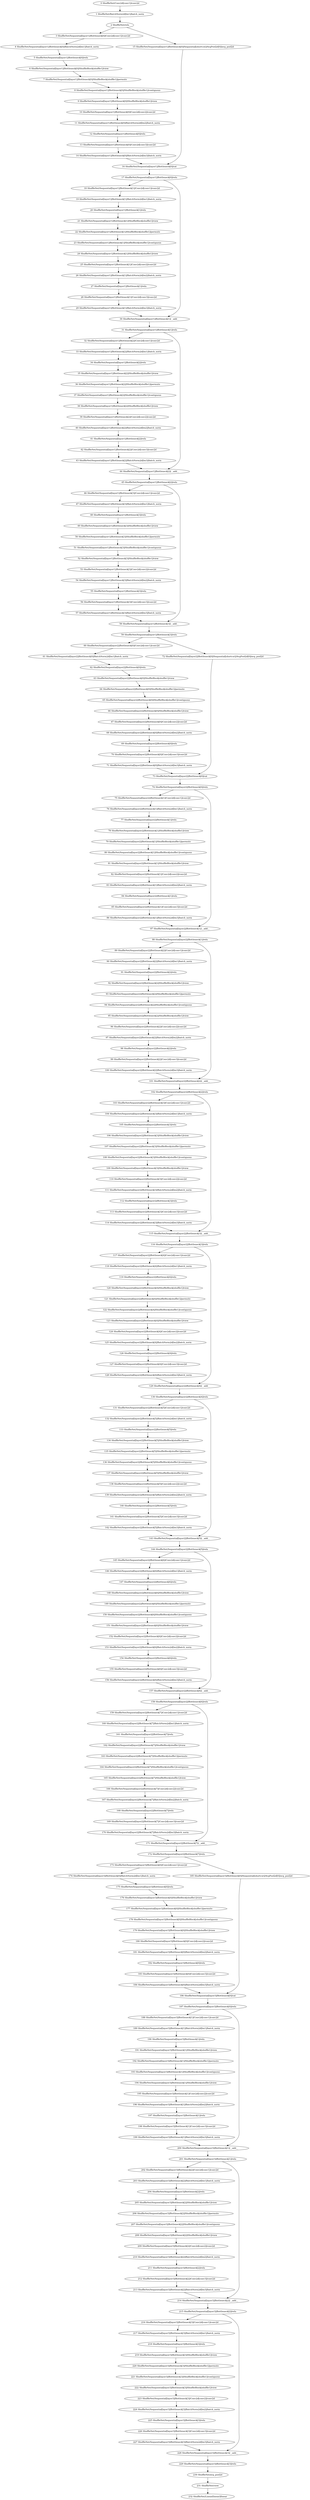 strict digraph  {
"0 ShuffleNet/Conv2d[conv1]/conv2d" [id=0, scope="ShuffleNet/Conv2d[conv1]", type=conv2d];
"1 ShuffleNet/BatchNorm2d[bn1]/batch_norm" [id=1, scope="ShuffleNet/BatchNorm2d[bn1]", type=batch_norm];
"2 ShuffleNet/relu" [id=2, scope=ShuffleNet, type=relu];
"3 ShuffleNet/Sequential[layer1]/Bottleneck[0]/Conv2d[conv1]/conv2d" [id=3, scope="ShuffleNet/Sequential[layer1]/Bottleneck[0]/Conv2d[conv1]", type=conv2d];
"4 ShuffleNet/Sequential[layer1]/Bottleneck[0]/BatchNorm2d[bn1]/batch_norm" [id=4, scope="ShuffleNet/Sequential[layer1]/Bottleneck[0]/BatchNorm2d[bn1]", type=batch_norm];
"5 ShuffleNet/Sequential[layer1]/Bottleneck[0]/relu" [id=5, scope="ShuffleNet/Sequential[layer1]/Bottleneck[0]", type=relu];
"6 ShuffleNet/Sequential[layer1]/Bottleneck[0]/ShuffleBlock[shuffle1]/view" [id=6, scope="ShuffleNet/Sequential[layer1]/Bottleneck[0]/ShuffleBlock[shuffle1]", type=view];
"7 ShuffleNet/Sequential[layer1]/Bottleneck[0]/ShuffleBlock[shuffle1]/permute" [id=7, scope="ShuffleNet/Sequential[layer1]/Bottleneck[0]/ShuffleBlock[shuffle1]", type=permute];
"8 ShuffleNet/Sequential[layer1]/Bottleneck[0]/ShuffleBlock[shuffle1]/contiguous" [id=8, scope="ShuffleNet/Sequential[layer1]/Bottleneck[0]/ShuffleBlock[shuffle1]", type=contiguous];
"9 ShuffleNet/Sequential[layer1]/Bottleneck[0]/ShuffleBlock[shuffle1]/view" [id=9, scope="ShuffleNet/Sequential[layer1]/Bottleneck[0]/ShuffleBlock[shuffle1]", type=view];
"10 ShuffleNet/Sequential[layer1]/Bottleneck[0]/Conv2d[conv2]/conv2d" [id=10, scope="ShuffleNet/Sequential[layer1]/Bottleneck[0]/Conv2d[conv2]", type=conv2d];
"11 ShuffleNet/Sequential[layer1]/Bottleneck[0]/BatchNorm2d[bn2]/batch_norm" [id=11, scope="ShuffleNet/Sequential[layer1]/Bottleneck[0]/BatchNorm2d[bn2]", type=batch_norm];
"12 ShuffleNet/Sequential[layer1]/Bottleneck[0]/relu" [id=12, scope="ShuffleNet/Sequential[layer1]/Bottleneck[0]", type=relu];
"13 ShuffleNet/Sequential[layer1]/Bottleneck[0]/Conv2d[conv3]/conv2d" [id=13, scope="ShuffleNet/Sequential[layer1]/Bottleneck[0]/Conv2d[conv3]", type=conv2d];
"14 ShuffleNet/Sequential[layer1]/Bottleneck[0]/BatchNorm2d[bn3]/batch_norm" [id=14, scope="ShuffleNet/Sequential[layer1]/Bottleneck[0]/BatchNorm2d[bn3]", type=batch_norm];
"15 ShuffleNet/Sequential[layer1]/Bottleneck[0]/Sequential[shortcut]/AvgPool2d[0]/avg_pool2d" [id=15, scope="ShuffleNet/Sequential[layer1]/Bottleneck[0]/Sequential[shortcut]/AvgPool2d[0]", type=avg_pool2d];
"16 ShuffleNet/Sequential[layer1]/Bottleneck[0]/cat" [id=16, scope="ShuffleNet/Sequential[layer1]/Bottleneck[0]", type=cat];
"17 ShuffleNet/Sequential[layer1]/Bottleneck[0]/relu" [id=17, scope="ShuffleNet/Sequential[layer1]/Bottleneck[0]", type=relu];
"18 ShuffleNet/Sequential[layer1]/Bottleneck[1]/Conv2d[conv1]/conv2d" [id=18, scope="ShuffleNet/Sequential[layer1]/Bottleneck[1]/Conv2d[conv1]", type=conv2d];
"19 ShuffleNet/Sequential[layer1]/Bottleneck[1]/BatchNorm2d[bn1]/batch_norm" [id=19, scope="ShuffleNet/Sequential[layer1]/Bottleneck[1]/BatchNorm2d[bn1]", type=batch_norm];
"20 ShuffleNet/Sequential[layer1]/Bottleneck[1]/relu" [id=20, scope="ShuffleNet/Sequential[layer1]/Bottleneck[1]", type=relu];
"21 ShuffleNet/Sequential[layer1]/Bottleneck[1]/ShuffleBlock[shuffle1]/view" [id=21, scope="ShuffleNet/Sequential[layer1]/Bottleneck[1]/ShuffleBlock[shuffle1]", type=view];
"22 ShuffleNet/Sequential[layer1]/Bottleneck[1]/ShuffleBlock[shuffle1]/permute" [id=22, scope="ShuffleNet/Sequential[layer1]/Bottleneck[1]/ShuffleBlock[shuffle1]", type=permute];
"23 ShuffleNet/Sequential[layer1]/Bottleneck[1]/ShuffleBlock[shuffle1]/contiguous" [id=23, scope="ShuffleNet/Sequential[layer1]/Bottleneck[1]/ShuffleBlock[shuffle1]", type=contiguous];
"24 ShuffleNet/Sequential[layer1]/Bottleneck[1]/ShuffleBlock[shuffle1]/view" [id=24, scope="ShuffleNet/Sequential[layer1]/Bottleneck[1]/ShuffleBlock[shuffle1]", type=view];
"25 ShuffleNet/Sequential[layer1]/Bottleneck[1]/Conv2d[conv2]/conv2d" [id=25, scope="ShuffleNet/Sequential[layer1]/Bottleneck[1]/Conv2d[conv2]", type=conv2d];
"26 ShuffleNet/Sequential[layer1]/Bottleneck[1]/BatchNorm2d[bn2]/batch_norm" [id=26, scope="ShuffleNet/Sequential[layer1]/Bottleneck[1]/BatchNorm2d[bn2]", type=batch_norm];
"27 ShuffleNet/Sequential[layer1]/Bottleneck[1]/relu" [id=27, scope="ShuffleNet/Sequential[layer1]/Bottleneck[1]", type=relu];
"28 ShuffleNet/Sequential[layer1]/Bottleneck[1]/Conv2d[conv3]/conv2d" [id=28, scope="ShuffleNet/Sequential[layer1]/Bottleneck[1]/Conv2d[conv3]", type=conv2d];
"29 ShuffleNet/Sequential[layer1]/Bottleneck[1]/BatchNorm2d[bn3]/batch_norm" [id=29, scope="ShuffleNet/Sequential[layer1]/Bottleneck[1]/BatchNorm2d[bn3]", type=batch_norm];
"30 ShuffleNet/Sequential[layer1]/Bottleneck[1]/__add__" [id=30, scope="ShuffleNet/Sequential[layer1]/Bottleneck[1]", type=__add__];
"31 ShuffleNet/Sequential[layer1]/Bottleneck[1]/relu" [id=31, scope="ShuffleNet/Sequential[layer1]/Bottleneck[1]", type=relu];
"32 ShuffleNet/Sequential[layer1]/Bottleneck[2]/Conv2d[conv1]/conv2d" [id=32, scope="ShuffleNet/Sequential[layer1]/Bottleneck[2]/Conv2d[conv1]", type=conv2d];
"33 ShuffleNet/Sequential[layer1]/Bottleneck[2]/BatchNorm2d[bn1]/batch_norm" [id=33, scope="ShuffleNet/Sequential[layer1]/Bottleneck[2]/BatchNorm2d[bn1]", type=batch_norm];
"34 ShuffleNet/Sequential[layer1]/Bottleneck[2]/relu" [id=34, scope="ShuffleNet/Sequential[layer1]/Bottleneck[2]", type=relu];
"35 ShuffleNet/Sequential[layer1]/Bottleneck[2]/ShuffleBlock[shuffle1]/view" [id=35, scope="ShuffleNet/Sequential[layer1]/Bottleneck[2]/ShuffleBlock[shuffle1]", type=view];
"36 ShuffleNet/Sequential[layer1]/Bottleneck[2]/ShuffleBlock[shuffle1]/permute" [id=36, scope="ShuffleNet/Sequential[layer1]/Bottleneck[2]/ShuffleBlock[shuffle1]", type=permute];
"37 ShuffleNet/Sequential[layer1]/Bottleneck[2]/ShuffleBlock[shuffle1]/contiguous" [id=37, scope="ShuffleNet/Sequential[layer1]/Bottleneck[2]/ShuffleBlock[shuffle1]", type=contiguous];
"38 ShuffleNet/Sequential[layer1]/Bottleneck[2]/ShuffleBlock[shuffle1]/view" [id=38, scope="ShuffleNet/Sequential[layer1]/Bottleneck[2]/ShuffleBlock[shuffle1]", type=view];
"39 ShuffleNet/Sequential[layer1]/Bottleneck[2]/Conv2d[conv2]/conv2d" [id=39, scope="ShuffleNet/Sequential[layer1]/Bottleneck[2]/Conv2d[conv2]", type=conv2d];
"40 ShuffleNet/Sequential[layer1]/Bottleneck[2]/BatchNorm2d[bn2]/batch_norm" [id=40, scope="ShuffleNet/Sequential[layer1]/Bottleneck[2]/BatchNorm2d[bn2]", type=batch_norm];
"41 ShuffleNet/Sequential[layer1]/Bottleneck[2]/relu" [id=41, scope="ShuffleNet/Sequential[layer1]/Bottleneck[2]", type=relu];
"42 ShuffleNet/Sequential[layer1]/Bottleneck[2]/Conv2d[conv3]/conv2d" [id=42, scope="ShuffleNet/Sequential[layer1]/Bottleneck[2]/Conv2d[conv3]", type=conv2d];
"43 ShuffleNet/Sequential[layer1]/Bottleneck[2]/BatchNorm2d[bn3]/batch_norm" [id=43, scope="ShuffleNet/Sequential[layer1]/Bottleneck[2]/BatchNorm2d[bn3]", type=batch_norm];
"44 ShuffleNet/Sequential[layer1]/Bottleneck[2]/__add__" [id=44, scope="ShuffleNet/Sequential[layer1]/Bottleneck[2]", type=__add__];
"45 ShuffleNet/Sequential[layer1]/Bottleneck[2]/relu" [id=45, scope="ShuffleNet/Sequential[layer1]/Bottleneck[2]", type=relu];
"46 ShuffleNet/Sequential[layer1]/Bottleneck[3]/Conv2d[conv1]/conv2d" [id=46, scope="ShuffleNet/Sequential[layer1]/Bottleneck[3]/Conv2d[conv1]", type=conv2d];
"47 ShuffleNet/Sequential[layer1]/Bottleneck[3]/BatchNorm2d[bn1]/batch_norm" [id=47, scope="ShuffleNet/Sequential[layer1]/Bottleneck[3]/BatchNorm2d[bn1]", type=batch_norm];
"48 ShuffleNet/Sequential[layer1]/Bottleneck[3]/relu" [id=48, scope="ShuffleNet/Sequential[layer1]/Bottleneck[3]", type=relu];
"49 ShuffleNet/Sequential[layer1]/Bottleneck[3]/ShuffleBlock[shuffle1]/view" [id=49, scope="ShuffleNet/Sequential[layer1]/Bottleneck[3]/ShuffleBlock[shuffle1]", type=view];
"50 ShuffleNet/Sequential[layer1]/Bottleneck[3]/ShuffleBlock[shuffle1]/permute" [id=50, scope="ShuffleNet/Sequential[layer1]/Bottleneck[3]/ShuffleBlock[shuffle1]", type=permute];
"51 ShuffleNet/Sequential[layer1]/Bottleneck[3]/ShuffleBlock[shuffle1]/contiguous" [id=51, scope="ShuffleNet/Sequential[layer1]/Bottleneck[3]/ShuffleBlock[shuffle1]", type=contiguous];
"52 ShuffleNet/Sequential[layer1]/Bottleneck[3]/ShuffleBlock[shuffle1]/view" [id=52, scope="ShuffleNet/Sequential[layer1]/Bottleneck[3]/ShuffleBlock[shuffle1]", type=view];
"53 ShuffleNet/Sequential[layer1]/Bottleneck[3]/Conv2d[conv2]/conv2d" [id=53, scope="ShuffleNet/Sequential[layer1]/Bottleneck[3]/Conv2d[conv2]", type=conv2d];
"54 ShuffleNet/Sequential[layer1]/Bottleneck[3]/BatchNorm2d[bn2]/batch_norm" [id=54, scope="ShuffleNet/Sequential[layer1]/Bottleneck[3]/BatchNorm2d[bn2]", type=batch_norm];
"55 ShuffleNet/Sequential[layer1]/Bottleneck[3]/relu" [id=55, scope="ShuffleNet/Sequential[layer1]/Bottleneck[3]", type=relu];
"56 ShuffleNet/Sequential[layer1]/Bottleneck[3]/Conv2d[conv3]/conv2d" [id=56, scope="ShuffleNet/Sequential[layer1]/Bottleneck[3]/Conv2d[conv3]", type=conv2d];
"57 ShuffleNet/Sequential[layer1]/Bottleneck[3]/BatchNorm2d[bn3]/batch_norm" [id=57, scope="ShuffleNet/Sequential[layer1]/Bottleneck[3]/BatchNorm2d[bn3]", type=batch_norm];
"58 ShuffleNet/Sequential[layer1]/Bottleneck[3]/__add__" [id=58, scope="ShuffleNet/Sequential[layer1]/Bottleneck[3]", type=__add__];
"59 ShuffleNet/Sequential[layer1]/Bottleneck[3]/relu" [id=59, scope="ShuffleNet/Sequential[layer1]/Bottleneck[3]", type=relu];
"60 ShuffleNet/Sequential[layer2]/Bottleneck[0]/Conv2d[conv1]/conv2d" [id=60, scope="ShuffleNet/Sequential[layer2]/Bottleneck[0]/Conv2d[conv1]", type=conv2d];
"61 ShuffleNet/Sequential[layer2]/Bottleneck[0]/BatchNorm2d[bn1]/batch_norm" [id=61, scope="ShuffleNet/Sequential[layer2]/Bottleneck[0]/BatchNorm2d[bn1]", type=batch_norm];
"62 ShuffleNet/Sequential[layer2]/Bottleneck[0]/relu" [id=62, scope="ShuffleNet/Sequential[layer2]/Bottleneck[0]", type=relu];
"63 ShuffleNet/Sequential[layer2]/Bottleneck[0]/ShuffleBlock[shuffle1]/view" [id=63, scope="ShuffleNet/Sequential[layer2]/Bottleneck[0]/ShuffleBlock[shuffle1]", type=view];
"64 ShuffleNet/Sequential[layer2]/Bottleneck[0]/ShuffleBlock[shuffle1]/permute" [id=64, scope="ShuffleNet/Sequential[layer2]/Bottleneck[0]/ShuffleBlock[shuffle1]", type=permute];
"65 ShuffleNet/Sequential[layer2]/Bottleneck[0]/ShuffleBlock[shuffle1]/contiguous" [id=65, scope="ShuffleNet/Sequential[layer2]/Bottleneck[0]/ShuffleBlock[shuffle1]", type=contiguous];
"66 ShuffleNet/Sequential[layer2]/Bottleneck[0]/ShuffleBlock[shuffle1]/view" [id=66, scope="ShuffleNet/Sequential[layer2]/Bottleneck[0]/ShuffleBlock[shuffle1]", type=view];
"67 ShuffleNet/Sequential[layer2]/Bottleneck[0]/Conv2d[conv2]/conv2d" [id=67, scope="ShuffleNet/Sequential[layer2]/Bottleneck[0]/Conv2d[conv2]", type=conv2d];
"68 ShuffleNet/Sequential[layer2]/Bottleneck[0]/BatchNorm2d[bn2]/batch_norm" [id=68, scope="ShuffleNet/Sequential[layer2]/Bottleneck[0]/BatchNorm2d[bn2]", type=batch_norm];
"69 ShuffleNet/Sequential[layer2]/Bottleneck[0]/relu" [id=69, scope="ShuffleNet/Sequential[layer2]/Bottleneck[0]", type=relu];
"70 ShuffleNet/Sequential[layer2]/Bottleneck[0]/Conv2d[conv3]/conv2d" [id=70, scope="ShuffleNet/Sequential[layer2]/Bottleneck[0]/Conv2d[conv3]", type=conv2d];
"71 ShuffleNet/Sequential[layer2]/Bottleneck[0]/BatchNorm2d[bn3]/batch_norm" [id=71, scope="ShuffleNet/Sequential[layer2]/Bottleneck[0]/BatchNorm2d[bn3]", type=batch_norm];
"72 ShuffleNet/Sequential[layer2]/Bottleneck[0]/Sequential[shortcut]/AvgPool2d[0]/avg_pool2d" [id=72, scope="ShuffleNet/Sequential[layer2]/Bottleneck[0]/Sequential[shortcut]/AvgPool2d[0]", type=avg_pool2d];
"73 ShuffleNet/Sequential[layer2]/Bottleneck[0]/cat" [id=73, scope="ShuffleNet/Sequential[layer2]/Bottleneck[0]", type=cat];
"74 ShuffleNet/Sequential[layer2]/Bottleneck[0]/relu" [id=74, scope="ShuffleNet/Sequential[layer2]/Bottleneck[0]", type=relu];
"75 ShuffleNet/Sequential[layer2]/Bottleneck[1]/Conv2d[conv1]/conv2d" [id=75, scope="ShuffleNet/Sequential[layer2]/Bottleneck[1]/Conv2d[conv1]", type=conv2d];
"76 ShuffleNet/Sequential[layer2]/Bottleneck[1]/BatchNorm2d[bn1]/batch_norm" [id=76, scope="ShuffleNet/Sequential[layer2]/Bottleneck[1]/BatchNorm2d[bn1]", type=batch_norm];
"77 ShuffleNet/Sequential[layer2]/Bottleneck[1]/relu" [id=77, scope="ShuffleNet/Sequential[layer2]/Bottleneck[1]", type=relu];
"78 ShuffleNet/Sequential[layer2]/Bottleneck[1]/ShuffleBlock[shuffle1]/view" [id=78, scope="ShuffleNet/Sequential[layer2]/Bottleneck[1]/ShuffleBlock[shuffle1]", type=view];
"79 ShuffleNet/Sequential[layer2]/Bottleneck[1]/ShuffleBlock[shuffle1]/permute" [id=79, scope="ShuffleNet/Sequential[layer2]/Bottleneck[1]/ShuffleBlock[shuffle1]", type=permute];
"80 ShuffleNet/Sequential[layer2]/Bottleneck[1]/ShuffleBlock[shuffle1]/contiguous" [id=80, scope="ShuffleNet/Sequential[layer2]/Bottleneck[1]/ShuffleBlock[shuffle1]", type=contiguous];
"81 ShuffleNet/Sequential[layer2]/Bottleneck[1]/ShuffleBlock[shuffle1]/view" [id=81, scope="ShuffleNet/Sequential[layer2]/Bottleneck[1]/ShuffleBlock[shuffle1]", type=view];
"82 ShuffleNet/Sequential[layer2]/Bottleneck[1]/Conv2d[conv2]/conv2d" [id=82, scope="ShuffleNet/Sequential[layer2]/Bottleneck[1]/Conv2d[conv2]", type=conv2d];
"83 ShuffleNet/Sequential[layer2]/Bottleneck[1]/BatchNorm2d[bn2]/batch_norm" [id=83, scope="ShuffleNet/Sequential[layer2]/Bottleneck[1]/BatchNorm2d[bn2]", type=batch_norm];
"84 ShuffleNet/Sequential[layer2]/Bottleneck[1]/relu" [id=84, scope="ShuffleNet/Sequential[layer2]/Bottleneck[1]", type=relu];
"85 ShuffleNet/Sequential[layer2]/Bottleneck[1]/Conv2d[conv3]/conv2d" [id=85, scope="ShuffleNet/Sequential[layer2]/Bottleneck[1]/Conv2d[conv3]", type=conv2d];
"86 ShuffleNet/Sequential[layer2]/Bottleneck[1]/BatchNorm2d[bn3]/batch_norm" [id=86, scope="ShuffleNet/Sequential[layer2]/Bottleneck[1]/BatchNorm2d[bn3]", type=batch_norm];
"87 ShuffleNet/Sequential[layer2]/Bottleneck[1]/__add__" [id=87, scope="ShuffleNet/Sequential[layer2]/Bottleneck[1]", type=__add__];
"88 ShuffleNet/Sequential[layer2]/Bottleneck[1]/relu" [id=88, scope="ShuffleNet/Sequential[layer2]/Bottleneck[1]", type=relu];
"89 ShuffleNet/Sequential[layer2]/Bottleneck[2]/Conv2d[conv1]/conv2d" [id=89, scope="ShuffleNet/Sequential[layer2]/Bottleneck[2]/Conv2d[conv1]", type=conv2d];
"90 ShuffleNet/Sequential[layer2]/Bottleneck[2]/BatchNorm2d[bn1]/batch_norm" [id=90, scope="ShuffleNet/Sequential[layer2]/Bottleneck[2]/BatchNorm2d[bn1]", type=batch_norm];
"91 ShuffleNet/Sequential[layer2]/Bottleneck[2]/relu" [id=91, scope="ShuffleNet/Sequential[layer2]/Bottleneck[2]", type=relu];
"92 ShuffleNet/Sequential[layer2]/Bottleneck[2]/ShuffleBlock[shuffle1]/view" [id=92, scope="ShuffleNet/Sequential[layer2]/Bottleneck[2]/ShuffleBlock[shuffle1]", type=view];
"93 ShuffleNet/Sequential[layer2]/Bottleneck[2]/ShuffleBlock[shuffle1]/permute" [id=93, scope="ShuffleNet/Sequential[layer2]/Bottleneck[2]/ShuffleBlock[shuffle1]", type=permute];
"94 ShuffleNet/Sequential[layer2]/Bottleneck[2]/ShuffleBlock[shuffle1]/contiguous" [id=94, scope="ShuffleNet/Sequential[layer2]/Bottleneck[2]/ShuffleBlock[shuffle1]", type=contiguous];
"95 ShuffleNet/Sequential[layer2]/Bottleneck[2]/ShuffleBlock[shuffle1]/view" [id=95, scope="ShuffleNet/Sequential[layer2]/Bottleneck[2]/ShuffleBlock[shuffle1]", type=view];
"96 ShuffleNet/Sequential[layer2]/Bottleneck[2]/Conv2d[conv2]/conv2d" [id=96, scope="ShuffleNet/Sequential[layer2]/Bottleneck[2]/Conv2d[conv2]", type=conv2d];
"97 ShuffleNet/Sequential[layer2]/Bottleneck[2]/BatchNorm2d[bn2]/batch_norm" [id=97, scope="ShuffleNet/Sequential[layer2]/Bottleneck[2]/BatchNorm2d[bn2]", type=batch_norm];
"98 ShuffleNet/Sequential[layer2]/Bottleneck[2]/relu" [id=98, scope="ShuffleNet/Sequential[layer2]/Bottleneck[2]", type=relu];
"99 ShuffleNet/Sequential[layer2]/Bottleneck[2]/Conv2d[conv3]/conv2d" [id=99, scope="ShuffleNet/Sequential[layer2]/Bottleneck[2]/Conv2d[conv3]", type=conv2d];
"100 ShuffleNet/Sequential[layer2]/Bottleneck[2]/BatchNorm2d[bn3]/batch_norm" [id=100, scope="ShuffleNet/Sequential[layer2]/Bottleneck[2]/BatchNorm2d[bn3]", type=batch_norm];
"101 ShuffleNet/Sequential[layer2]/Bottleneck[2]/__add__" [id=101, scope="ShuffleNet/Sequential[layer2]/Bottleneck[2]", type=__add__];
"102 ShuffleNet/Sequential[layer2]/Bottleneck[2]/relu" [id=102, scope="ShuffleNet/Sequential[layer2]/Bottleneck[2]", type=relu];
"103 ShuffleNet/Sequential[layer2]/Bottleneck[3]/Conv2d[conv1]/conv2d" [id=103, scope="ShuffleNet/Sequential[layer2]/Bottleneck[3]/Conv2d[conv1]", type=conv2d];
"104 ShuffleNet/Sequential[layer2]/Bottleneck[3]/BatchNorm2d[bn1]/batch_norm" [id=104, scope="ShuffleNet/Sequential[layer2]/Bottleneck[3]/BatchNorm2d[bn1]", type=batch_norm];
"105 ShuffleNet/Sequential[layer2]/Bottleneck[3]/relu" [id=105, scope="ShuffleNet/Sequential[layer2]/Bottleneck[3]", type=relu];
"106 ShuffleNet/Sequential[layer2]/Bottleneck[3]/ShuffleBlock[shuffle1]/view" [id=106, scope="ShuffleNet/Sequential[layer2]/Bottleneck[3]/ShuffleBlock[shuffle1]", type=view];
"107 ShuffleNet/Sequential[layer2]/Bottleneck[3]/ShuffleBlock[shuffle1]/permute" [id=107, scope="ShuffleNet/Sequential[layer2]/Bottleneck[3]/ShuffleBlock[shuffle1]", type=permute];
"108 ShuffleNet/Sequential[layer2]/Bottleneck[3]/ShuffleBlock[shuffle1]/contiguous" [id=108, scope="ShuffleNet/Sequential[layer2]/Bottleneck[3]/ShuffleBlock[shuffle1]", type=contiguous];
"109 ShuffleNet/Sequential[layer2]/Bottleneck[3]/ShuffleBlock[shuffle1]/view" [id=109, scope="ShuffleNet/Sequential[layer2]/Bottleneck[3]/ShuffleBlock[shuffle1]", type=view];
"110 ShuffleNet/Sequential[layer2]/Bottleneck[3]/Conv2d[conv2]/conv2d" [id=110, scope="ShuffleNet/Sequential[layer2]/Bottleneck[3]/Conv2d[conv2]", type=conv2d];
"111 ShuffleNet/Sequential[layer2]/Bottleneck[3]/BatchNorm2d[bn2]/batch_norm" [id=111, scope="ShuffleNet/Sequential[layer2]/Bottleneck[3]/BatchNorm2d[bn2]", type=batch_norm];
"112 ShuffleNet/Sequential[layer2]/Bottleneck[3]/relu" [id=112, scope="ShuffleNet/Sequential[layer2]/Bottleneck[3]", type=relu];
"113 ShuffleNet/Sequential[layer2]/Bottleneck[3]/Conv2d[conv3]/conv2d" [id=113, scope="ShuffleNet/Sequential[layer2]/Bottleneck[3]/Conv2d[conv3]", type=conv2d];
"114 ShuffleNet/Sequential[layer2]/Bottleneck[3]/BatchNorm2d[bn3]/batch_norm" [id=114, scope="ShuffleNet/Sequential[layer2]/Bottleneck[3]/BatchNorm2d[bn3]", type=batch_norm];
"115 ShuffleNet/Sequential[layer2]/Bottleneck[3]/__add__" [id=115, scope="ShuffleNet/Sequential[layer2]/Bottleneck[3]", type=__add__];
"116 ShuffleNet/Sequential[layer2]/Bottleneck[3]/relu" [id=116, scope="ShuffleNet/Sequential[layer2]/Bottleneck[3]", type=relu];
"117 ShuffleNet/Sequential[layer2]/Bottleneck[4]/Conv2d[conv1]/conv2d" [id=117, scope="ShuffleNet/Sequential[layer2]/Bottleneck[4]/Conv2d[conv1]", type=conv2d];
"118 ShuffleNet/Sequential[layer2]/Bottleneck[4]/BatchNorm2d[bn1]/batch_norm" [id=118, scope="ShuffleNet/Sequential[layer2]/Bottleneck[4]/BatchNorm2d[bn1]", type=batch_norm];
"119 ShuffleNet/Sequential[layer2]/Bottleneck[4]/relu" [id=119, scope="ShuffleNet/Sequential[layer2]/Bottleneck[4]", type=relu];
"120 ShuffleNet/Sequential[layer2]/Bottleneck[4]/ShuffleBlock[shuffle1]/view" [id=120, scope="ShuffleNet/Sequential[layer2]/Bottleneck[4]/ShuffleBlock[shuffle1]", type=view];
"121 ShuffleNet/Sequential[layer2]/Bottleneck[4]/ShuffleBlock[shuffle1]/permute" [id=121, scope="ShuffleNet/Sequential[layer2]/Bottleneck[4]/ShuffleBlock[shuffle1]", type=permute];
"122 ShuffleNet/Sequential[layer2]/Bottleneck[4]/ShuffleBlock[shuffle1]/contiguous" [id=122, scope="ShuffleNet/Sequential[layer2]/Bottleneck[4]/ShuffleBlock[shuffle1]", type=contiguous];
"123 ShuffleNet/Sequential[layer2]/Bottleneck[4]/ShuffleBlock[shuffle1]/view" [id=123, scope="ShuffleNet/Sequential[layer2]/Bottleneck[4]/ShuffleBlock[shuffle1]", type=view];
"124 ShuffleNet/Sequential[layer2]/Bottleneck[4]/Conv2d[conv2]/conv2d" [id=124, scope="ShuffleNet/Sequential[layer2]/Bottleneck[4]/Conv2d[conv2]", type=conv2d];
"125 ShuffleNet/Sequential[layer2]/Bottleneck[4]/BatchNorm2d[bn2]/batch_norm" [id=125, scope="ShuffleNet/Sequential[layer2]/Bottleneck[4]/BatchNorm2d[bn2]", type=batch_norm];
"126 ShuffleNet/Sequential[layer2]/Bottleneck[4]/relu" [id=126, scope="ShuffleNet/Sequential[layer2]/Bottleneck[4]", type=relu];
"127 ShuffleNet/Sequential[layer2]/Bottleneck[4]/Conv2d[conv3]/conv2d" [id=127, scope="ShuffleNet/Sequential[layer2]/Bottleneck[4]/Conv2d[conv3]", type=conv2d];
"128 ShuffleNet/Sequential[layer2]/Bottleneck[4]/BatchNorm2d[bn3]/batch_norm" [id=128, scope="ShuffleNet/Sequential[layer2]/Bottleneck[4]/BatchNorm2d[bn3]", type=batch_norm];
"129 ShuffleNet/Sequential[layer2]/Bottleneck[4]/__add__" [id=129, scope="ShuffleNet/Sequential[layer2]/Bottleneck[4]", type=__add__];
"130 ShuffleNet/Sequential[layer2]/Bottleneck[4]/relu" [id=130, scope="ShuffleNet/Sequential[layer2]/Bottleneck[4]", type=relu];
"131 ShuffleNet/Sequential[layer2]/Bottleneck[5]/Conv2d[conv1]/conv2d" [id=131, scope="ShuffleNet/Sequential[layer2]/Bottleneck[5]/Conv2d[conv1]", type=conv2d];
"132 ShuffleNet/Sequential[layer2]/Bottleneck[5]/BatchNorm2d[bn1]/batch_norm" [id=132, scope="ShuffleNet/Sequential[layer2]/Bottleneck[5]/BatchNorm2d[bn1]", type=batch_norm];
"133 ShuffleNet/Sequential[layer2]/Bottleneck[5]/relu" [id=133, scope="ShuffleNet/Sequential[layer2]/Bottleneck[5]", type=relu];
"134 ShuffleNet/Sequential[layer2]/Bottleneck[5]/ShuffleBlock[shuffle1]/view" [id=134, scope="ShuffleNet/Sequential[layer2]/Bottleneck[5]/ShuffleBlock[shuffle1]", type=view];
"135 ShuffleNet/Sequential[layer2]/Bottleneck[5]/ShuffleBlock[shuffle1]/permute" [id=135, scope="ShuffleNet/Sequential[layer2]/Bottleneck[5]/ShuffleBlock[shuffle1]", type=permute];
"136 ShuffleNet/Sequential[layer2]/Bottleneck[5]/ShuffleBlock[shuffle1]/contiguous" [id=136, scope="ShuffleNet/Sequential[layer2]/Bottleneck[5]/ShuffleBlock[shuffle1]", type=contiguous];
"137 ShuffleNet/Sequential[layer2]/Bottleneck[5]/ShuffleBlock[shuffle1]/view" [id=137, scope="ShuffleNet/Sequential[layer2]/Bottleneck[5]/ShuffleBlock[shuffle1]", type=view];
"138 ShuffleNet/Sequential[layer2]/Bottleneck[5]/Conv2d[conv2]/conv2d" [id=138, scope="ShuffleNet/Sequential[layer2]/Bottleneck[5]/Conv2d[conv2]", type=conv2d];
"139 ShuffleNet/Sequential[layer2]/Bottleneck[5]/BatchNorm2d[bn2]/batch_norm" [id=139, scope="ShuffleNet/Sequential[layer2]/Bottleneck[5]/BatchNorm2d[bn2]", type=batch_norm];
"140 ShuffleNet/Sequential[layer2]/Bottleneck[5]/relu" [id=140, scope="ShuffleNet/Sequential[layer2]/Bottleneck[5]", type=relu];
"141 ShuffleNet/Sequential[layer2]/Bottleneck[5]/Conv2d[conv3]/conv2d" [id=141, scope="ShuffleNet/Sequential[layer2]/Bottleneck[5]/Conv2d[conv3]", type=conv2d];
"142 ShuffleNet/Sequential[layer2]/Bottleneck[5]/BatchNorm2d[bn3]/batch_norm" [id=142, scope="ShuffleNet/Sequential[layer2]/Bottleneck[5]/BatchNorm2d[bn3]", type=batch_norm];
"143 ShuffleNet/Sequential[layer2]/Bottleneck[5]/__add__" [id=143, scope="ShuffleNet/Sequential[layer2]/Bottleneck[5]", type=__add__];
"144 ShuffleNet/Sequential[layer2]/Bottleneck[5]/relu" [id=144, scope="ShuffleNet/Sequential[layer2]/Bottleneck[5]", type=relu];
"145 ShuffleNet/Sequential[layer2]/Bottleneck[6]/Conv2d[conv1]/conv2d" [id=145, scope="ShuffleNet/Sequential[layer2]/Bottleneck[6]/Conv2d[conv1]", type=conv2d];
"146 ShuffleNet/Sequential[layer2]/Bottleneck[6]/BatchNorm2d[bn1]/batch_norm" [id=146, scope="ShuffleNet/Sequential[layer2]/Bottleneck[6]/BatchNorm2d[bn1]", type=batch_norm];
"147 ShuffleNet/Sequential[layer2]/Bottleneck[6]/relu" [id=147, scope="ShuffleNet/Sequential[layer2]/Bottleneck[6]", type=relu];
"148 ShuffleNet/Sequential[layer2]/Bottleneck[6]/ShuffleBlock[shuffle1]/view" [id=148, scope="ShuffleNet/Sequential[layer2]/Bottleneck[6]/ShuffleBlock[shuffle1]", type=view];
"149 ShuffleNet/Sequential[layer2]/Bottleneck[6]/ShuffleBlock[shuffle1]/permute" [id=149, scope="ShuffleNet/Sequential[layer2]/Bottleneck[6]/ShuffleBlock[shuffle1]", type=permute];
"150 ShuffleNet/Sequential[layer2]/Bottleneck[6]/ShuffleBlock[shuffle1]/contiguous" [id=150, scope="ShuffleNet/Sequential[layer2]/Bottleneck[6]/ShuffleBlock[shuffle1]", type=contiguous];
"151 ShuffleNet/Sequential[layer2]/Bottleneck[6]/ShuffleBlock[shuffle1]/view" [id=151, scope="ShuffleNet/Sequential[layer2]/Bottleneck[6]/ShuffleBlock[shuffle1]", type=view];
"152 ShuffleNet/Sequential[layer2]/Bottleneck[6]/Conv2d[conv2]/conv2d" [id=152, scope="ShuffleNet/Sequential[layer2]/Bottleneck[6]/Conv2d[conv2]", type=conv2d];
"153 ShuffleNet/Sequential[layer2]/Bottleneck[6]/BatchNorm2d[bn2]/batch_norm" [id=153, scope="ShuffleNet/Sequential[layer2]/Bottleneck[6]/BatchNorm2d[bn2]", type=batch_norm];
"154 ShuffleNet/Sequential[layer2]/Bottleneck[6]/relu" [id=154, scope="ShuffleNet/Sequential[layer2]/Bottleneck[6]", type=relu];
"155 ShuffleNet/Sequential[layer2]/Bottleneck[6]/Conv2d[conv3]/conv2d" [id=155, scope="ShuffleNet/Sequential[layer2]/Bottleneck[6]/Conv2d[conv3]", type=conv2d];
"156 ShuffleNet/Sequential[layer2]/Bottleneck[6]/BatchNorm2d[bn3]/batch_norm" [id=156, scope="ShuffleNet/Sequential[layer2]/Bottleneck[6]/BatchNorm2d[bn3]", type=batch_norm];
"157 ShuffleNet/Sequential[layer2]/Bottleneck[6]/__add__" [id=157, scope="ShuffleNet/Sequential[layer2]/Bottleneck[6]", type=__add__];
"158 ShuffleNet/Sequential[layer2]/Bottleneck[6]/relu" [id=158, scope="ShuffleNet/Sequential[layer2]/Bottleneck[6]", type=relu];
"159 ShuffleNet/Sequential[layer2]/Bottleneck[7]/Conv2d[conv1]/conv2d" [id=159, scope="ShuffleNet/Sequential[layer2]/Bottleneck[7]/Conv2d[conv1]", type=conv2d];
"160 ShuffleNet/Sequential[layer2]/Bottleneck[7]/BatchNorm2d[bn1]/batch_norm" [id=160, scope="ShuffleNet/Sequential[layer2]/Bottleneck[7]/BatchNorm2d[bn1]", type=batch_norm];
"161 ShuffleNet/Sequential[layer2]/Bottleneck[7]/relu" [id=161, scope="ShuffleNet/Sequential[layer2]/Bottleneck[7]", type=relu];
"162 ShuffleNet/Sequential[layer2]/Bottleneck[7]/ShuffleBlock[shuffle1]/view" [id=162, scope="ShuffleNet/Sequential[layer2]/Bottleneck[7]/ShuffleBlock[shuffle1]", type=view];
"163 ShuffleNet/Sequential[layer2]/Bottleneck[7]/ShuffleBlock[shuffle1]/permute" [id=163, scope="ShuffleNet/Sequential[layer2]/Bottleneck[7]/ShuffleBlock[shuffle1]", type=permute];
"164 ShuffleNet/Sequential[layer2]/Bottleneck[7]/ShuffleBlock[shuffle1]/contiguous" [id=164, scope="ShuffleNet/Sequential[layer2]/Bottleneck[7]/ShuffleBlock[shuffle1]", type=contiguous];
"165 ShuffleNet/Sequential[layer2]/Bottleneck[7]/ShuffleBlock[shuffle1]/view" [id=165, scope="ShuffleNet/Sequential[layer2]/Bottleneck[7]/ShuffleBlock[shuffle1]", type=view];
"166 ShuffleNet/Sequential[layer2]/Bottleneck[7]/Conv2d[conv2]/conv2d" [id=166, scope="ShuffleNet/Sequential[layer2]/Bottleneck[7]/Conv2d[conv2]", type=conv2d];
"167 ShuffleNet/Sequential[layer2]/Bottleneck[7]/BatchNorm2d[bn2]/batch_norm" [id=167, scope="ShuffleNet/Sequential[layer2]/Bottleneck[7]/BatchNorm2d[bn2]", type=batch_norm];
"168 ShuffleNet/Sequential[layer2]/Bottleneck[7]/relu" [id=168, scope="ShuffleNet/Sequential[layer2]/Bottleneck[7]", type=relu];
"169 ShuffleNet/Sequential[layer2]/Bottleneck[7]/Conv2d[conv3]/conv2d" [id=169, scope="ShuffleNet/Sequential[layer2]/Bottleneck[7]/Conv2d[conv3]", type=conv2d];
"170 ShuffleNet/Sequential[layer2]/Bottleneck[7]/BatchNorm2d[bn3]/batch_norm" [id=170, scope="ShuffleNet/Sequential[layer2]/Bottleneck[7]/BatchNorm2d[bn3]", type=batch_norm];
"171 ShuffleNet/Sequential[layer2]/Bottleneck[7]/__add__" [id=171, scope="ShuffleNet/Sequential[layer2]/Bottleneck[7]", type=__add__];
"172 ShuffleNet/Sequential[layer2]/Bottleneck[7]/relu" [id=172, scope="ShuffleNet/Sequential[layer2]/Bottleneck[7]", type=relu];
"173 ShuffleNet/Sequential[layer3]/Bottleneck[0]/Conv2d[conv1]/conv2d" [id=173, scope="ShuffleNet/Sequential[layer3]/Bottleneck[0]/Conv2d[conv1]", type=conv2d];
"174 ShuffleNet/Sequential[layer3]/Bottleneck[0]/BatchNorm2d[bn1]/batch_norm" [id=174, scope="ShuffleNet/Sequential[layer3]/Bottleneck[0]/BatchNorm2d[bn1]", type=batch_norm];
"175 ShuffleNet/Sequential[layer3]/Bottleneck[0]/relu" [id=175, scope="ShuffleNet/Sequential[layer3]/Bottleneck[0]", type=relu];
"176 ShuffleNet/Sequential[layer3]/Bottleneck[0]/ShuffleBlock[shuffle1]/view" [id=176, scope="ShuffleNet/Sequential[layer3]/Bottleneck[0]/ShuffleBlock[shuffle1]", type=view];
"177 ShuffleNet/Sequential[layer3]/Bottleneck[0]/ShuffleBlock[shuffle1]/permute" [id=177, scope="ShuffleNet/Sequential[layer3]/Bottleneck[0]/ShuffleBlock[shuffle1]", type=permute];
"178 ShuffleNet/Sequential[layer3]/Bottleneck[0]/ShuffleBlock[shuffle1]/contiguous" [id=178, scope="ShuffleNet/Sequential[layer3]/Bottleneck[0]/ShuffleBlock[shuffle1]", type=contiguous];
"179 ShuffleNet/Sequential[layer3]/Bottleneck[0]/ShuffleBlock[shuffle1]/view" [id=179, scope="ShuffleNet/Sequential[layer3]/Bottleneck[0]/ShuffleBlock[shuffle1]", type=view];
"180 ShuffleNet/Sequential[layer3]/Bottleneck[0]/Conv2d[conv2]/conv2d" [id=180, scope="ShuffleNet/Sequential[layer3]/Bottleneck[0]/Conv2d[conv2]", type=conv2d];
"181 ShuffleNet/Sequential[layer3]/Bottleneck[0]/BatchNorm2d[bn2]/batch_norm" [id=181, scope="ShuffleNet/Sequential[layer3]/Bottleneck[0]/BatchNorm2d[bn2]", type=batch_norm];
"182 ShuffleNet/Sequential[layer3]/Bottleneck[0]/relu" [id=182, scope="ShuffleNet/Sequential[layer3]/Bottleneck[0]", type=relu];
"183 ShuffleNet/Sequential[layer3]/Bottleneck[0]/Conv2d[conv3]/conv2d" [id=183, scope="ShuffleNet/Sequential[layer3]/Bottleneck[0]/Conv2d[conv3]", type=conv2d];
"184 ShuffleNet/Sequential[layer3]/Bottleneck[0]/BatchNorm2d[bn3]/batch_norm" [id=184, scope="ShuffleNet/Sequential[layer3]/Bottleneck[0]/BatchNorm2d[bn3]", type=batch_norm];
"185 ShuffleNet/Sequential[layer3]/Bottleneck[0]/Sequential[shortcut]/AvgPool2d[0]/avg_pool2d" [id=185, scope="ShuffleNet/Sequential[layer3]/Bottleneck[0]/Sequential[shortcut]/AvgPool2d[0]", type=avg_pool2d];
"186 ShuffleNet/Sequential[layer3]/Bottleneck[0]/cat" [id=186, scope="ShuffleNet/Sequential[layer3]/Bottleneck[0]", type=cat];
"187 ShuffleNet/Sequential[layer3]/Bottleneck[0]/relu" [id=187, scope="ShuffleNet/Sequential[layer3]/Bottleneck[0]", type=relu];
"188 ShuffleNet/Sequential[layer3]/Bottleneck[1]/Conv2d[conv1]/conv2d" [id=188, scope="ShuffleNet/Sequential[layer3]/Bottleneck[1]/Conv2d[conv1]", type=conv2d];
"189 ShuffleNet/Sequential[layer3]/Bottleneck[1]/BatchNorm2d[bn1]/batch_norm" [id=189, scope="ShuffleNet/Sequential[layer3]/Bottleneck[1]/BatchNorm2d[bn1]", type=batch_norm];
"190 ShuffleNet/Sequential[layer3]/Bottleneck[1]/relu" [id=190, scope="ShuffleNet/Sequential[layer3]/Bottleneck[1]", type=relu];
"191 ShuffleNet/Sequential[layer3]/Bottleneck[1]/ShuffleBlock[shuffle1]/view" [id=191, scope="ShuffleNet/Sequential[layer3]/Bottleneck[1]/ShuffleBlock[shuffle1]", type=view];
"192 ShuffleNet/Sequential[layer3]/Bottleneck[1]/ShuffleBlock[shuffle1]/permute" [id=192, scope="ShuffleNet/Sequential[layer3]/Bottleneck[1]/ShuffleBlock[shuffle1]", type=permute];
"193 ShuffleNet/Sequential[layer3]/Bottleneck[1]/ShuffleBlock[shuffle1]/contiguous" [id=193, scope="ShuffleNet/Sequential[layer3]/Bottleneck[1]/ShuffleBlock[shuffle1]", type=contiguous];
"194 ShuffleNet/Sequential[layer3]/Bottleneck[1]/ShuffleBlock[shuffle1]/view" [id=194, scope="ShuffleNet/Sequential[layer3]/Bottleneck[1]/ShuffleBlock[shuffle1]", type=view];
"195 ShuffleNet/Sequential[layer3]/Bottleneck[1]/Conv2d[conv2]/conv2d" [id=195, scope="ShuffleNet/Sequential[layer3]/Bottleneck[1]/Conv2d[conv2]", type=conv2d];
"196 ShuffleNet/Sequential[layer3]/Bottleneck[1]/BatchNorm2d[bn2]/batch_norm" [id=196, scope="ShuffleNet/Sequential[layer3]/Bottleneck[1]/BatchNorm2d[bn2]", type=batch_norm];
"197 ShuffleNet/Sequential[layer3]/Bottleneck[1]/relu" [id=197, scope="ShuffleNet/Sequential[layer3]/Bottleneck[1]", type=relu];
"198 ShuffleNet/Sequential[layer3]/Bottleneck[1]/Conv2d[conv3]/conv2d" [id=198, scope="ShuffleNet/Sequential[layer3]/Bottleneck[1]/Conv2d[conv3]", type=conv2d];
"199 ShuffleNet/Sequential[layer3]/Bottleneck[1]/BatchNorm2d[bn3]/batch_norm" [id=199, scope="ShuffleNet/Sequential[layer3]/Bottleneck[1]/BatchNorm2d[bn3]", type=batch_norm];
"200 ShuffleNet/Sequential[layer3]/Bottleneck[1]/__add__" [id=200, scope="ShuffleNet/Sequential[layer3]/Bottleneck[1]", type=__add__];
"201 ShuffleNet/Sequential[layer3]/Bottleneck[1]/relu" [id=201, scope="ShuffleNet/Sequential[layer3]/Bottleneck[1]", type=relu];
"202 ShuffleNet/Sequential[layer3]/Bottleneck[2]/Conv2d[conv1]/conv2d" [id=202, scope="ShuffleNet/Sequential[layer3]/Bottleneck[2]/Conv2d[conv1]", type=conv2d];
"203 ShuffleNet/Sequential[layer3]/Bottleneck[2]/BatchNorm2d[bn1]/batch_norm" [id=203, scope="ShuffleNet/Sequential[layer3]/Bottleneck[2]/BatchNorm2d[bn1]", type=batch_norm];
"204 ShuffleNet/Sequential[layer3]/Bottleneck[2]/relu" [id=204, scope="ShuffleNet/Sequential[layer3]/Bottleneck[2]", type=relu];
"205 ShuffleNet/Sequential[layer3]/Bottleneck[2]/ShuffleBlock[shuffle1]/view" [id=205, scope="ShuffleNet/Sequential[layer3]/Bottleneck[2]/ShuffleBlock[shuffle1]", type=view];
"206 ShuffleNet/Sequential[layer3]/Bottleneck[2]/ShuffleBlock[shuffle1]/permute" [id=206, scope="ShuffleNet/Sequential[layer3]/Bottleneck[2]/ShuffleBlock[shuffle1]", type=permute];
"207 ShuffleNet/Sequential[layer3]/Bottleneck[2]/ShuffleBlock[shuffle1]/contiguous" [id=207, scope="ShuffleNet/Sequential[layer3]/Bottleneck[2]/ShuffleBlock[shuffle1]", type=contiguous];
"208 ShuffleNet/Sequential[layer3]/Bottleneck[2]/ShuffleBlock[shuffle1]/view" [id=208, scope="ShuffleNet/Sequential[layer3]/Bottleneck[2]/ShuffleBlock[shuffle1]", type=view];
"209 ShuffleNet/Sequential[layer3]/Bottleneck[2]/Conv2d[conv2]/conv2d" [id=209, scope="ShuffleNet/Sequential[layer3]/Bottleneck[2]/Conv2d[conv2]", type=conv2d];
"210 ShuffleNet/Sequential[layer3]/Bottleneck[2]/BatchNorm2d[bn2]/batch_norm" [id=210, scope="ShuffleNet/Sequential[layer3]/Bottleneck[2]/BatchNorm2d[bn2]", type=batch_norm];
"211 ShuffleNet/Sequential[layer3]/Bottleneck[2]/relu" [id=211, scope="ShuffleNet/Sequential[layer3]/Bottleneck[2]", type=relu];
"212 ShuffleNet/Sequential[layer3]/Bottleneck[2]/Conv2d[conv3]/conv2d" [id=212, scope="ShuffleNet/Sequential[layer3]/Bottleneck[2]/Conv2d[conv3]", type=conv2d];
"213 ShuffleNet/Sequential[layer3]/Bottleneck[2]/BatchNorm2d[bn3]/batch_norm" [id=213, scope="ShuffleNet/Sequential[layer3]/Bottleneck[2]/BatchNorm2d[bn3]", type=batch_norm];
"214 ShuffleNet/Sequential[layer3]/Bottleneck[2]/__add__" [id=214, scope="ShuffleNet/Sequential[layer3]/Bottleneck[2]", type=__add__];
"215 ShuffleNet/Sequential[layer3]/Bottleneck[2]/relu" [id=215, scope="ShuffleNet/Sequential[layer3]/Bottleneck[2]", type=relu];
"216 ShuffleNet/Sequential[layer3]/Bottleneck[3]/Conv2d[conv1]/conv2d" [id=216, scope="ShuffleNet/Sequential[layer3]/Bottleneck[3]/Conv2d[conv1]", type=conv2d];
"217 ShuffleNet/Sequential[layer3]/Bottleneck[3]/BatchNorm2d[bn1]/batch_norm" [id=217, scope="ShuffleNet/Sequential[layer3]/Bottleneck[3]/BatchNorm2d[bn1]", type=batch_norm];
"218 ShuffleNet/Sequential[layer3]/Bottleneck[3]/relu" [id=218, scope="ShuffleNet/Sequential[layer3]/Bottleneck[3]", type=relu];
"219 ShuffleNet/Sequential[layer3]/Bottleneck[3]/ShuffleBlock[shuffle1]/view" [id=219, scope="ShuffleNet/Sequential[layer3]/Bottleneck[3]/ShuffleBlock[shuffle1]", type=view];
"220 ShuffleNet/Sequential[layer3]/Bottleneck[3]/ShuffleBlock[shuffle1]/permute" [id=220, scope="ShuffleNet/Sequential[layer3]/Bottleneck[3]/ShuffleBlock[shuffle1]", type=permute];
"221 ShuffleNet/Sequential[layer3]/Bottleneck[3]/ShuffleBlock[shuffle1]/contiguous" [id=221, scope="ShuffleNet/Sequential[layer3]/Bottleneck[3]/ShuffleBlock[shuffle1]", type=contiguous];
"222 ShuffleNet/Sequential[layer3]/Bottleneck[3]/ShuffleBlock[shuffle1]/view" [id=222, scope="ShuffleNet/Sequential[layer3]/Bottleneck[3]/ShuffleBlock[shuffle1]", type=view];
"223 ShuffleNet/Sequential[layer3]/Bottleneck[3]/Conv2d[conv2]/conv2d" [id=223, scope="ShuffleNet/Sequential[layer3]/Bottleneck[3]/Conv2d[conv2]", type=conv2d];
"224 ShuffleNet/Sequential[layer3]/Bottleneck[3]/BatchNorm2d[bn2]/batch_norm" [id=224, scope="ShuffleNet/Sequential[layer3]/Bottleneck[3]/BatchNorm2d[bn2]", type=batch_norm];
"225 ShuffleNet/Sequential[layer3]/Bottleneck[3]/relu" [id=225, scope="ShuffleNet/Sequential[layer3]/Bottleneck[3]", type=relu];
"226 ShuffleNet/Sequential[layer3]/Bottleneck[3]/Conv2d[conv3]/conv2d" [id=226, scope="ShuffleNet/Sequential[layer3]/Bottleneck[3]/Conv2d[conv3]", type=conv2d];
"227 ShuffleNet/Sequential[layer3]/Bottleneck[3]/BatchNorm2d[bn3]/batch_norm" [id=227, scope="ShuffleNet/Sequential[layer3]/Bottleneck[3]/BatchNorm2d[bn3]", type=batch_norm];
"228 ShuffleNet/Sequential[layer3]/Bottleneck[3]/__add__" [id=228, scope="ShuffleNet/Sequential[layer3]/Bottleneck[3]", type=__add__];
"229 ShuffleNet/Sequential[layer3]/Bottleneck[3]/relu" [id=229, scope="ShuffleNet/Sequential[layer3]/Bottleneck[3]", type=relu];
"230 ShuffleNet/avg_pool2d" [id=230, scope=ShuffleNet, type=avg_pool2d];
"231 ShuffleNet/view" [id=231, scope=ShuffleNet, type=view];
"232 ShuffleNet/Linear[linear]/linear" [id=232, scope="ShuffleNet/Linear[linear]", type=linear];
"0 ShuffleNet/Conv2d[conv1]/conv2d" -> "1 ShuffleNet/BatchNorm2d[bn1]/batch_norm";
"1 ShuffleNet/BatchNorm2d[bn1]/batch_norm" -> "2 ShuffleNet/relu";
"2 ShuffleNet/relu" -> "3 ShuffleNet/Sequential[layer1]/Bottleneck[0]/Conv2d[conv1]/conv2d";
"2 ShuffleNet/relu" -> "15 ShuffleNet/Sequential[layer1]/Bottleneck[0]/Sequential[shortcut]/AvgPool2d[0]/avg_pool2d";
"3 ShuffleNet/Sequential[layer1]/Bottleneck[0]/Conv2d[conv1]/conv2d" -> "4 ShuffleNet/Sequential[layer1]/Bottleneck[0]/BatchNorm2d[bn1]/batch_norm";
"4 ShuffleNet/Sequential[layer1]/Bottleneck[0]/BatchNorm2d[bn1]/batch_norm" -> "5 ShuffleNet/Sequential[layer1]/Bottleneck[0]/relu";
"5 ShuffleNet/Sequential[layer1]/Bottleneck[0]/relu" -> "6 ShuffleNet/Sequential[layer1]/Bottleneck[0]/ShuffleBlock[shuffle1]/view";
"6 ShuffleNet/Sequential[layer1]/Bottleneck[0]/ShuffleBlock[shuffle1]/view" -> "7 ShuffleNet/Sequential[layer1]/Bottleneck[0]/ShuffleBlock[shuffle1]/permute";
"7 ShuffleNet/Sequential[layer1]/Bottleneck[0]/ShuffleBlock[shuffle1]/permute" -> "8 ShuffleNet/Sequential[layer1]/Bottleneck[0]/ShuffleBlock[shuffle1]/contiguous";
"8 ShuffleNet/Sequential[layer1]/Bottleneck[0]/ShuffleBlock[shuffle1]/contiguous" -> "9 ShuffleNet/Sequential[layer1]/Bottleneck[0]/ShuffleBlock[shuffle1]/view";
"9 ShuffleNet/Sequential[layer1]/Bottleneck[0]/ShuffleBlock[shuffle1]/view" -> "10 ShuffleNet/Sequential[layer1]/Bottleneck[0]/Conv2d[conv2]/conv2d";
"10 ShuffleNet/Sequential[layer1]/Bottleneck[0]/Conv2d[conv2]/conv2d" -> "11 ShuffleNet/Sequential[layer1]/Bottleneck[0]/BatchNorm2d[bn2]/batch_norm";
"11 ShuffleNet/Sequential[layer1]/Bottleneck[0]/BatchNorm2d[bn2]/batch_norm" -> "12 ShuffleNet/Sequential[layer1]/Bottleneck[0]/relu";
"12 ShuffleNet/Sequential[layer1]/Bottleneck[0]/relu" -> "13 ShuffleNet/Sequential[layer1]/Bottleneck[0]/Conv2d[conv3]/conv2d";
"13 ShuffleNet/Sequential[layer1]/Bottleneck[0]/Conv2d[conv3]/conv2d" -> "14 ShuffleNet/Sequential[layer1]/Bottleneck[0]/BatchNorm2d[bn3]/batch_norm";
"14 ShuffleNet/Sequential[layer1]/Bottleneck[0]/BatchNorm2d[bn3]/batch_norm" -> "16 ShuffleNet/Sequential[layer1]/Bottleneck[0]/cat";
"15 ShuffleNet/Sequential[layer1]/Bottleneck[0]/Sequential[shortcut]/AvgPool2d[0]/avg_pool2d" -> "16 ShuffleNet/Sequential[layer1]/Bottleneck[0]/cat";
"16 ShuffleNet/Sequential[layer1]/Bottleneck[0]/cat" -> "17 ShuffleNet/Sequential[layer1]/Bottleneck[0]/relu";
"17 ShuffleNet/Sequential[layer1]/Bottleneck[0]/relu" -> "18 ShuffleNet/Sequential[layer1]/Bottleneck[1]/Conv2d[conv1]/conv2d";
"17 ShuffleNet/Sequential[layer1]/Bottleneck[0]/relu" -> "30 ShuffleNet/Sequential[layer1]/Bottleneck[1]/__add__";
"18 ShuffleNet/Sequential[layer1]/Bottleneck[1]/Conv2d[conv1]/conv2d" -> "19 ShuffleNet/Sequential[layer1]/Bottleneck[1]/BatchNorm2d[bn1]/batch_norm";
"19 ShuffleNet/Sequential[layer1]/Bottleneck[1]/BatchNorm2d[bn1]/batch_norm" -> "20 ShuffleNet/Sequential[layer1]/Bottleneck[1]/relu";
"20 ShuffleNet/Sequential[layer1]/Bottleneck[1]/relu" -> "21 ShuffleNet/Sequential[layer1]/Bottleneck[1]/ShuffleBlock[shuffle1]/view";
"21 ShuffleNet/Sequential[layer1]/Bottleneck[1]/ShuffleBlock[shuffle1]/view" -> "22 ShuffleNet/Sequential[layer1]/Bottleneck[1]/ShuffleBlock[shuffle1]/permute";
"22 ShuffleNet/Sequential[layer1]/Bottleneck[1]/ShuffleBlock[shuffle1]/permute" -> "23 ShuffleNet/Sequential[layer1]/Bottleneck[1]/ShuffleBlock[shuffle1]/contiguous";
"23 ShuffleNet/Sequential[layer1]/Bottleneck[1]/ShuffleBlock[shuffle1]/contiguous" -> "24 ShuffleNet/Sequential[layer1]/Bottleneck[1]/ShuffleBlock[shuffle1]/view";
"24 ShuffleNet/Sequential[layer1]/Bottleneck[1]/ShuffleBlock[shuffle1]/view" -> "25 ShuffleNet/Sequential[layer1]/Bottleneck[1]/Conv2d[conv2]/conv2d";
"25 ShuffleNet/Sequential[layer1]/Bottleneck[1]/Conv2d[conv2]/conv2d" -> "26 ShuffleNet/Sequential[layer1]/Bottleneck[1]/BatchNorm2d[bn2]/batch_norm";
"26 ShuffleNet/Sequential[layer1]/Bottleneck[1]/BatchNorm2d[bn2]/batch_norm" -> "27 ShuffleNet/Sequential[layer1]/Bottleneck[1]/relu";
"27 ShuffleNet/Sequential[layer1]/Bottleneck[1]/relu" -> "28 ShuffleNet/Sequential[layer1]/Bottleneck[1]/Conv2d[conv3]/conv2d";
"28 ShuffleNet/Sequential[layer1]/Bottleneck[1]/Conv2d[conv3]/conv2d" -> "29 ShuffleNet/Sequential[layer1]/Bottleneck[1]/BatchNorm2d[bn3]/batch_norm";
"29 ShuffleNet/Sequential[layer1]/Bottleneck[1]/BatchNorm2d[bn3]/batch_norm" -> "30 ShuffleNet/Sequential[layer1]/Bottleneck[1]/__add__";
"30 ShuffleNet/Sequential[layer1]/Bottleneck[1]/__add__" -> "31 ShuffleNet/Sequential[layer1]/Bottleneck[1]/relu";
"31 ShuffleNet/Sequential[layer1]/Bottleneck[1]/relu" -> "32 ShuffleNet/Sequential[layer1]/Bottleneck[2]/Conv2d[conv1]/conv2d";
"31 ShuffleNet/Sequential[layer1]/Bottleneck[1]/relu" -> "44 ShuffleNet/Sequential[layer1]/Bottleneck[2]/__add__";
"32 ShuffleNet/Sequential[layer1]/Bottleneck[2]/Conv2d[conv1]/conv2d" -> "33 ShuffleNet/Sequential[layer1]/Bottleneck[2]/BatchNorm2d[bn1]/batch_norm";
"33 ShuffleNet/Sequential[layer1]/Bottleneck[2]/BatchNorm2d[bn1]/batch_norm" -> "34 ShuffleNet/Sequential[layer1]/Bottleneck[2]/relu";
"34 ShuffleNet/Sequential[layer1]/Bottleneck[2]/relu" -> "35 ShuffleNet/Sequential[layer1]/Bottleneck[2]/ShuffleBlock[shuffle1]/view";
"35 ShuffleNet/Sequential[layer1]/Bottleneck[2]/ShuffleBlock[shuffle1]/view" -> "36 ShuffleNet/Sequential[layer1]/Bottleneck[2]/ShuffleBlock[shuffle1]/permute";
"36 ShuffleNet/Sequential[layer1]/Bottleneck[2]/ShuffleBlock[shuffle1]/permute" -> "37 ShuffleNet/Sequential[layer1]/Bottleneck[2]/ShuffleBlock[shuffle1]/contiguous";
"37 ShuffleNet/Sequential[layer1]/Bottleneck[2]/ShuffleBlock[shuffle1]/contiguous" -> "38 ShuffleNet/Sequential[layer1]/Bottleneck[2]/ShuffleBlock[shuffle1]/view";
"38 ShuffleNet/Sequential[layer1]/Bottleneck[2]/ShuffleBlock[shuffle1]/view" -> "39 ShuffleNet/Sequential[layer1]/Bottleneck[2]/Conv2d[conv2]/conv2d";
"39 ShuffleNet/Sequential[layer1]/Bottleneck[2]/Conv2d[conv2]/conv2d" -> "40 ShuffleNet/Sequential[layer1]/Bottleneck[2]/BatchNorm2d[bn2]/batch_norm";
"40 ShuffleNet/Sequential[layer1]/Bottleneck[2]/BatchNorm2d[bn2]/batch_norm" -> "41 ShuffleNet/Sequential[layer1]/Bottleneck[2]/relu";
"41 ShuffleNet/Sequential[layer1]/Bottleneck[2]/relu" -> "42 ShuffleNet/Sequential[layer1]/Bottleneck[2]/Conv2d[conv3]/conv2d";
"42 ShuffleNet/Sequential[layer1]/Bottleneck[2]/Conv2d[conv3]/conv2d" -> "43 ShuffleNet/Sequential[layer1]/Bottleneck[2]/BatchNorm2d[bn3]/batch_norm";
"43 ShuffleNet/Sequential[layer1]/Bottleneck[2]/BatchNorm2d[bn3]/batch_norm" -> "44 ShuffleNet/Sequential[layer1]/Bottleneck[2]/__add__";
"44 ShuffleNet/Sequential[layer1]/Bottleneck[2]/__add__" -> "45 ShuffleNet/Sequential[layer1]/Bottleneck[2]/relu";
"45 ShuffleNet/Sequential[layer1]/Bottleneck[2]/relu" -> "46 ShuffleNet/Sequential[layer1]/Bottleneck[3]/Conv2d[conv1]/conv2d";
"45 ShuffleNet/Sequential[layer1]/Bottleneck[2]/relu" -> "58 ShuffleNet/Sequential[layer1]/Bottleneck[3]/__add__";
"46 ShuffleNet/Sequential[layer1]/Bottleneck[3]/Conv2d[conv1]/conv2d" -> "47 ShuffleNet/Sequential[layer1]/Bottleneck[3]/BatchNorm2d[bn1]/batch_norm";
"47 ShuffleNet/Sequential[layer1]/Bottleneck[3]/BatchNorm2d[bn1]/batch_norm" -> "48 ShuffleNet/Sequential[layer1]/Bottleneck[3]/relu";
"48 ShuffleNet/Sequential[layer1]/Bottleneck[3]/relu" -> "49 ShuffleNet/Sequential[layer1]/Bottleneck[3]/ShuffleBlock[shuffle1]/view";
"49 ShuffleNet/Sequential[layer1]/Bottleneck[3]/ShuffleBlock[shuffle1]/view" -> "50 ShuffleNet/Sequential[layer1]/Bottleneck[3]/ShuffleBlock[shuffle1]/permute";
"50 ShuffleNet/Sequential[layer1]/Bottleneck[3]/ShuffleBlock[shuffle1]/permute" -> "51 ShuffleNet/Sequential[layer1]/Bottleneck[3]/ShuffleBlock[shuffle1]/contiguous";
"51 ShuffleNet/Sequential[layer1]/Bottleneck[3]/ShuffleBlock[shuffle1]/contiguous" -> "52 ShuffleNet/Sequential[layer1]/Bottleneck[3]/ShuffleBlock[shuffle1]/view";
"52 ShuffleNet/Sequential[layer1]/Bottleneck[3]/ShuffleBlock[shuffle1]/view" -> "53 ShuffleNet/Sequential[layer1]/Bottleneck[3]/Conv2d[conv2]/conv2d";
"53 ShuffleNet/Sequential[layer1]/Bottleneck[3]/Conv2d[conv2]/conv2d" -> "54 ShuffleNet/Sequential[layer1]/Bottleneck[3]/BatchNorm2d[bn2]/batch_norm";
"54 ShuffleNet/Sequential[layer1]/Bottleneck[3]/BatchNorm2d[bn2]/batch_norm" -> "55 ShuffleNet/Sequential[layer1]/Bottleneck[3]/relu";
"55 ShuffleNet/Sequential[layer1]/Bottleneck[3]/relu" -> "56 ShuffleNet/Sequential[layer1]/Bottleneck[3]/Conv2d[conv3]/conv2d";
"56 ShuffleNet/Sequential[layer1]/Bottleneck[3]/Conv2d[conv3]/conv2d" -> "57 ShuffleNet/Sequential[layer1]/Bottleneck[3]/BatchNorm2d[bn3]/batch_norm";
"57 ShuffleNet/Sequential[layer1]/Bottleneck[3]/BatchNorm2d[bn3]/batch_norm" -> "58 ShuffleNet/Sequential[layer1]/Bottleneck[3]/__add__";
"58 ShuffleNet/Sequential[layer1]/Bottleneck[3]/__add__" -> "59 ShuffleNet/Sequential[layer1]/Bottleneck[3]/relu";
"59 ShuffleNet/Sequential[layer1]/Bottleneck[3]/relu" -> "60 ShuffleNet/Sequential[layer2]/Bottleneck[0]/Conv2d[conv1]/conv2d";
"59 ShuffleNet/Sequential[layer1]/Bottleneck[3]/relu" -> "72 ShuffleNet/Sequential[layer2]/Bottleneck[0]/Sequential[shortcut]/AvgPool2d[0]/avg_pool2d";
"60 ShuffleNet/Sequential[layer2]/Bottleneck[0]/Conv2d[conv1]/conv2d" -> "61 ShuffleNet/Sequential[layer2]/Bottleneck[0]/BatchNorm2d[bn1]/batch_norm";
"61 ShuffleNet/Sequential[layer2]/Bottleneck[0]/BatchNorm2d[bn1]/batch_norm" -> "62 ShuffleNet/Sequential[layer2]/Bottleneck[0]/relu";
"62 ShuffleNet/Sequential[layer2]/Bottleneck[0]/relu" -> "63 ShuffleNet/Sequential[layer2]/Bottleneck[0]/ShuffleBlock[shuffle1]/view";
"63 ShuffleNet/Sequential[layer2]/Bottleneck[0]/ShuffleBlock[shuffle1]/view" -> "64 ShuffleNet/Sequential[layer2]/Bottleneck[0]/ShuffleBlock[shuffle1]/permute";
"64 ShuffleNet/Sequential[layer2]/Bottleneck[0]/ShuffleBlock[shuffle1]/permute" -> "65 ShuffleNet/Sequential[layer2]/Bottleneck[0]/ShuffleBlock[shuffle1]/contiguous";
"65 ShuffleNet/Sequential[layer2]/Bottleneck[0]/ShuffleBlock[shuffle1]/contiguous" -> "66 ShuffleNet/Sequential[layer2]/Bottleneck[0]/ShuffleBlock[shuffle1]/view";
"66 ShuffleNet/Sequential[layer2]/Bottleneck[0]/ShuffleBlock[shuffle1]/view" -> "67 ShuffleNet/Sequential[layer2]/Bottleneck[0]/Conv2d[conv2]/conv2d";
"67 ShuffleNet/Sequential[layer2]/Bottleneck[0]/Conv2d[conv2]/conv2d" -> "68 ShuffleNet/Sequential[layer2]/Bottleneck[0]/BatchNorm2d[bn2]/batch_norm";
"68 ShuffleNet/Sequential[layer2]/Bottleneck[0]/BatchNorm2d[bn2]/batch_norm" -> "69 ShuffleNet/Sequential[layer2]/Bottleneck[0]/relu";
"69 ShuffleNet/Sequential[layer2]/Bottleneck[0]/relu" -> "70 ShuffleNet/Sequential[layer2]/Bottleneck[0]/Conv2d[conv3]/conv2d";
"70 ShuffleNet/Sequential[layer2]/Bottleneck[0]/Conv2d[conv3]/conv2d" -> "71 ShuffleNet/Sequential[layer2]/Bottleneck[0]/BatchNorm2d[bn3]/batch_norm";
"71 ShuffleNet/Sequential[layer2]/Bottleneck[0]/BatchNorm2d[bn3]/batch_norm" -> "73 ShuffleNet/Sequential[layer2]/Bottleneck[0]/cat";
"72 ShuffleNet/Sequential[layer2]/Bottleneck[0]/Sequential[shortcut]/AvgPool2d[0]/avg_pool2d" -> "73 ShuffleNet/Sequential[layer2]/Bottleneck[0]/cat";
"73 ShuffleNet/Sequential[layer2]/Bottleneck[0]/cat" -> "74 ShuffleNet/Sequential[layer2]/Bottleneck[0]/relu";
"74 ShuffleNet/Sequential[layer2]/Bottleneck[0]/relu" -> "75 ShuffleNet/Sequential[layer2]/Bottleneck[1]/Conv2d[conv1]/conv2d";
"74 ShuffleNet/Sequential[layer2]/Bottleneck[0]/relu" -> "87 ShuffleNet/Sequential[layer2]/Bottleneck[1]/__add__";
"75 ShuffleNet/Sequential[layer2]/Bottleneck[1]/Conv2d[conv1]/conv2d" -> "76 ShuffleNet/Sequential[layer2]/Bottleneck[1]/BatchNorm2d[bn1]/batch_norm";
"76 ShuffleNet/Sequential[layer2]/Bottleneck[1]/BatchNorm2d[bn1]/batch_norm" -> "77 ShuffleNet/Sequential[layer2]/Bottleneck[1]/relu";
"77 ShuffleNet/Sequential[layer2]/Bottleneck[1]/relu" -> "78 ShuffleNet/Sequential[layer2]/Bottleneck[1]/ShuffleBlock[shuffle1]/view";
"78 ShuffleNet/Sequential[layer2]/Bottleneck[1]/ShuffleBlock[shuffle1]/view" -> "79 ShuffleNet/Sequential[layer2]/Bottleneck[1]/ShuffleBlock[shuffle1]/permute";
"79 ShuffleNet/Sequential[layer2]/Bottleneck[1]/ShuffleBlock[shuffle1]/permute" -> "80 ShuffleNet/Sequential[layer2]/Bottleneck[1]/ShuffleBlock[shuffle1]/contiguous";
"80 ShuffleNet/Sequential[layer2]/Bottleneck[1]/ShuffleBlock[shuffle1]/contiguous" -> "81 ShuffleNet/Sequential[layer2]/Bottleneck[1]/ShuffleBlock[shuffle1]/view";
"81 ShuffleNet/Sequential[layer2]/Bottleneck[1]/ShuffleBlock[shuffle1]/view" -> "82 ShuffleNet/Sequential[layer2]/Bottleneck[1]/Conv2d[conv2]/conv2d";
"82 ShuffleNet/Sequential[layer2]/Bottleneck[1]/Conv2d[conv2]/conv2d" -> "83 ShuffleNet/Sequential[layer2]/Bottleneck[1]/BatchNorm2d[bn2]/batch_norm";
"83 ShuffleNet/Sequential[layer2]/Bottleneck[1]/BatchNorm2d[bn2]/batch_norm" -> "84 ShuffleNet/Sequential[layer2]/Bottleneck[1]/relu";
"84 ShuffleNet/Sequential[layer2]/Bottleneck[1]/relu" -> "85 ShuffleNet/Sequential[layer2]/Bottleneck[1]/Conv2d[conv3]/conv2d";
"85 ShuffleNet/Sequential[layer2]/Bottleneck[1]/Conv2d[conv3]/conv2d" -> "86 ShuffleNet/Sequential[layer2]/Bottleneck[1]/BatchNorm2d[bn3]/batch_norm";
"86 ShuffleNet/Sequential[layer2]/Bottleneck[1]/BatchNorm2d[bn3]/batch_norm" -> "87 ShuffleNet/Sequential[layer2]/Bottleneck[1]/__add__";
"87 ShuffleNet/Sequential[layer2]/Bottleneck[1]/__add__" -> "88 ShuffleNet/Sequential[layer2]/Bottleneck[1]/relu";
"88 ShuffleNet/Sequential[layer2]/Bottleneck[1]/relu" -> "89 ShuffleNet/Sequential[layer2]/Bottleneck[2]/Conv2d[conv1]/conv2d";
"88 ShuffleNet/Sequential[layer2]/Bottleneck[1]/relu" -> "101 ShuffleNet/Sequential[layer2]/Bottleneck[2]/__add__";
"89 ShuffleNet/Sequential[layer2]/Bottleneck[2]/Conv2d[conv1]/conv2d" -> "90 ShuffleNet/Sequential[layer2]/Bottleneck[2]/BatchNorm2d[bn1]/batch_norm";
"90 ShuffleNet/Sequential[layer2]/Bottleneck[2]/BatchNorm2d[bn1]/batch_norm" -> "91 ShuffleNet/Sequential[layer2]/Bottleneck[2]/relu";
"91 ShuffleNet/Sequential[layer2]/Bottleneck[2]/relu" -> "92 ShuffleNet/Sequential[layer2]/Bottleneck[2]/ShuffleBlock[shuffle1]/view";
"92 ShuffleNet/Sequential[layer2]/Bottleneck[2]/ShuffleBlock[shuffle1]/view" -> "93 ShuffleNet/Sequential[layer2]/Bottleneck[2]/ShuffleBlock[shuffle1]/permute";
"93 ShuffleNet/Sequential[layer2]/Bottleneck[2]/ShuffleBlock[shuffle1]/permute" -> "94 ShuffleNet/Sequential[layer2]/Bottleneck[2]/ShuffleBlock[shuffle1]/contiguous";
"94 ShuffleNet/Sequential[layer2]/Bottleneck[2]/ShuffleBlock[shuffle1]/contiguous" -> "95 ShuffleNet/Sequential[layer2]/Bottleneck[2]/ShuffleBlock[shuffle1]/view";
"95 ShuffleNet/Sequential[layer2]/Bottleneck[2]/ShuffleBlock[shuffle1]/view" -> "96 ShuffleNet/Sequential[layer2]/Bottleneck[2]/Conv2d[conv2]/conv2d";
"96 ShuffleNet/Sequential[layer2]/Bottleneck[2]/Conv2d[conv2]/conv2d" -> "97 ShuffleNet/Sequential[layer2]/Bottleneck[2]/BatchNorm2d[bn2]/batch_norm";
"97 ShuffleNet/Sequential[layer2]/Bottleneck[2]/BatchNorm2d[bn2]/batch_norm" -> "98 ShuffleNet/Sequential[layer2]/Bottleneck[2]/relu";
"98 ShuffleNet/Sequential[layer2]/Bottleneck[2]/relu" -> "99 ShuffleNet/Sequential[layer2]/Bottleneck[2]/Conv2d[conv3]/conv2d";
"99 ShuffleNet/Sequential[layer2]/Bottleneck[2]/Conv2d[conv3]/conv2d" -> "100 ShuffleNet/Sequential[layer2]/Bottleneck[2]/BatchNorm2d[bn3]/batch_norm";
"100 ShuffleNet/Sequential[layer2]/Bottleneck[2]/BatchNorm2d[bn3]/batch_norm" -> "101 ShuffleNet/Sequential[layer2]/Bottleneck[2]/__add__";
"101 ShuffleNet/Sequential[layer2]/Bottleneck[2]/__add__" -> "102 ShuffleNet/Sequential[layer2]/Bottleneck[2]/relu";
"102 ShuffleNet/Sequential[layer2]/Bottleneck[2]/relu" -> "103 ShuffleNet/Sequential[layer2]/Bottleneck[3]/Conv2d[conv1]/conv2d";
"102 ShuffleNet/Sequential[layer2]/Bottleneck[2]/relu" -> "115 ShuffleNet/Sequential[layer2]/Bottleneck[3]/__add__";
"103 ShuffleNet/Sequential[layer2]/Bottleneck[3]/Conv2d[conv1]/conv2d" -> "104 ShuffleNet/Sequential[layer2]/Bottleneck[3]/BatchNorm2d[bn1]/batch_norm";
"104 ShuffleNet/Sequential[layer2]/Bottleneck[3]/BatchNorm2d[bn1]/batch_norm" -> "105 ShuffleNet/Sequential[layer2]/Bottleneck[3]/relu";
"105 ShuffleNet/Sequential[layer2]/Bottleneck[3]/relu" -> "106 ShuffleNet/Sequential[layer2]/Bottleneck[3]/ShuffleBlock[shuffle1]/view";
"106 ShuffleNet/Sequential[layer2]/Bottleneck[3]/ShuffleBlock[shuffle1]/view" -> "107 ShuffleNet/Sequential[layer2]/Bottleneck[3]/ShuffleBlock[shuffle1]/permute";
"107 ShuffleNet/Sequential[layer2]/Bottleneck[3]/ShuffleBlock[shuffle1]/permute" -> "108 ShuffleNet/Sequential[layer2]/Bottleneck[3]/ShuffleBlock[shuffle1]/contiguous";
"108 ShuffleNet/Sequential[layer2]/Bottleneck[3]/ShuffleBlock[shuffle1]/contiguous" -> "109 ShuffleNet/Sequential[layer2]/Bottleneck[3]/ShuffleBlock[shuffle1]/view";
"109 ShuffleNet/Sequential[layer2]/Bottleneck[3]/ShuffleBlock[shuffle1]/view" -> "110 ShuffleNet/Sequential[layer2]/Bottleneck[3]/Conv2d[conv2]/conv2d";
"110 ShuffleNet/Sequential[layer2]/Bottleneck[3]/Conv2d[conv2]/conv2d" -> "111 ShuffleNet/Sequential[layer2]/Bottleneck[3]/BatchNorm2d[bn2]/batch_norm";
"111 ShuffleNet/Sequential[layer2]/Bottleneck[3]/BatchNorm2d[bn2]/batch_norm" -> "112 ShuffleNet/Sequential[layer2]/Bottleneck[3]/relu";
"112 ShuffleNet/Sequential[layer2]/Bottleneck[3]/relu" -> "113 ShuffleNet/Sequential[layer2]/Bottleneck[3]/Conv2d[conv3]/conv2d";
"113 ShuffleNet/Sequential[layer2]/Bottleneck[3]/Conv2d[conv3]/conv2d" -> "114 ShuffleNet/Sequential[layer2]/Bottleneck[3]/BatchNorm2d[bn3]/batch_norm";
"114 ShuffleNet/Sequential[layer2]/Bottleneck[3]/BatchNorm2d[bn3]/batch_norm" -> "115 ShuffleNet/Sequential[layer2]/Bottleneck[3]/__add__";
"115 ShuffleNet/Sequential[layer2]/Bottleneck[3]/__add__" -> "116 ShuffleNet/Sequential[layer2]/Bottleneck[3]/relu";
"116 ShuffleNet/Sequential[layer2]/Bottleneck[3]/relu" -> "117 ShuffleNet/Sequential[layer2]/Bottleneck[4]/Conv2d[conv1]/conv2d";
"116 ShuffleNet/Sequential[layer2]/Bottleneck[3]/relu" -> "129 ShuffleNet/Sequential[layer2]/Bottleneck[4]/__add__";
"117 ShuffleNet/Sequential[layer2]/Bottleneck[4]/Conv2d[conv1]/conv2d" -> "118 ShuffleNet/Sequential[layer2]/Bottleneck[4]/BatchNorm2d[bn1]/batch_norm";
"118 ShuffleNet/Sequential[layer2]/Bottleneck[4]/BatchNorm2d[bn1]/batch_norm" -> "119 ShuffleNet/Sequential[layer2]/Bottleneck[4]/relu";
"119 ShuffleNet/Sequential[layer2]/Bottleneck[4]/relu" -> "120 ShuffleNet/Sequential[layer2]/Bottleneck[4]/ShuffleBlock[shuffle1]/view";
"120 ShuffleNet/Sequential[layer2]/Bottleneck[4]/ShuffleBlock[shuffle1]/view" -> "121 ShuffleNet/Sequential[layer2]/Bottleneck[4]/ShuffleBlock[shuffle1]/permute";
"121 ShuffleNet/Sequential[layer2]/Bottleneck[4]/ShuffleBlock[shuffle1]/permute" -> "122 ShuffleNet/Sequential[layer2]/Bottleneck[4]/ShuffleBlock[shuffle1]/contiguous";
"122 ShuffleNet/Sequential[layer2]/Bottleneck[4]/ShuffleBlock[shuffle1]/contiguous" -> "123 ShuffleNet/Sequential[layer2]/Bottleneck[4]/ShuffleBlock[shuffle1]/view";
"123 ShuffleNet/Sequential[layer2]/Bottleneck[4]/ShuffleBlock[shuffle1]/view" -> "124 ShuffleNet/Sequential[layer2]/Bottleneck[4]/Conv2d[conv2]/conv2d";
"124 ShuffleNet/Sequential[layer2]/Bottleneck[4]/Conv2d[conv2]/conv2d" -> "125 ShuffleNet/Sequential[layer2]/Bottleneck[4]/BatchNorm2d[bn2]/batch_norm";
"125 ShuffleNet/Sequential[layer2]/Bottleneck[4]/BatchNorm2d[bn2]/batch_norm" -> "126 ShuffleNet/Sequential[layer2]/Bottleneck[4]/relu";
"126 ShuffleNet/Sequential[layer2]/Bottleneck[4]/relu" -> "127 ShuffleNet/Sequential[layer2]/Bottleneck[4]/Conv2d[conv3]/conv2d";
"127 ShuffleNet/Sequential[layer2]/Bottleneck[4]/Conv2d[conv3]/conv2d" -> "128 ShuffleNet/Sequential[layer2]/Bottleneck[4]/BatchNorm2d[bn3]/batch_norm";
"128 ShuffleNet/Sequential[layer2]/Bottleneck[4]/BatchNorm2d[bn3]/batch_norm" -> "129 ShuffleNet/Sequential[layer2]/Bottleneck[4]/__add__";
"129 ShuffleNet/Sequential[layer2]/Bottleneck[4]/__add__" -> "130 ShuffleNet/Sequential[layer2]/Bottleneck[4]/relu";
"130 ShuffleNet/Sequential[layer2]/Bottleneck[4]/relu" -> "131 ShuffleNet/Sequential[layer2]/Bottleneck[5]/Conv2d[conv1]/conv2d";
"130 ShuffleNet/Sequential[layer2]/Bottleneck[4]/relu" -> "143 ShuffleNet/Sequential[layer2]/Bottleneck[5]/__add__";
"131 ShuffleNet/Sequential[layer2]/Bottleneck[5]/Conv2d[conv1]/conv2d" -> "132 ShuffleNet/Sequential[layer2]/Bottleneck[5]/BatchNorm2d[bn1]/batch_norm";
"132 ShuffleNet/Sequential[layer2]/Bottleneck[5]/BatchNorm2d[bn1]/batch_norm" -> "133 ShuffleNet/Sequential[layer2]/Bottleneck[5]/relu";
"133 ShuffleNet/Sequential[layer2]/Bottleneck[5]/relu" -> "134 ShuffleNet/Sequential[layer2]/Bottleneck[5]/ShuffleBlock[shuffle1]/view";
"134 ShuffleNet/Sequential[layer2]/Bottleneck[5]/ShuffleBlock[shuffle1]/view" -> "135 ShuffleNet/Sequential[layer2]/Bottleneck[5]/ShuffleBlock[shuffle1]/permute";
"135 ShuffleNet/Sequential[layer2]/Bottleneck[5]/ShuffleBlock[shuffle1]/permute" -> "136 ShuffleNet/Sequential[layer2]/Bottleneck[5]/ShuffleBlock[shuffle1]/contiguous";
"136 ShuffleNet/Sequential[layer2]/Bottleneck[5]/ShuffleBlock[shuffle1]/contiguous" -> "137 ShuffleNet/Sequential[layer2]/Bottleneck[5]/ShuffleBlock[shuffle1]/view";
"137 ShuffleNet/Sequential[layer2]/Bottleneck[5]/ShuffleBlock[shuffle1]/view" -> "138 ShuffleNet/Sequential[layer2]/Bottleneck[5]/Conv2d[conv2]/conv2d";
"138 ShuffleNet/Sequential[layer2]/Bottleneck[5]/Conv2d[conv2]/conv2d" -> "139 ShuffleNet/Sequential[layer2]/Bottleneck[5]/BatchNorm2d[bn2]/batch_norm";
"139 ShuffleNet/Sequential[layer2]/Bottleneck[5]/BatchNorm2d[bn2]/batch_norm" -> "140 ShuffleNet/Sequential[layer2]/Bottleneck[5]/relu";
"140 ShuffleNet/Sequential[layer2]/Bottleneck[5]/relu" -> "141 ShuffleNet/Sequential[layer2]/Bottleneck[5]/Conv2d[conv3]/conv2d";
"141 ShuffleNet/Sequential[layer2]/Bottleneck[5]/Conv2d[conv3]/conv2d" -> "142 ShuffleNet/Sequential[layer2]/Bottleneck[5]/BatchNorm2d[bn3]/batch_norm";
"142 ShuffleNet/Sequential[layer2]/Bottleneck[5]/BatchNorm2d[bn3]/batch_norm" -> "143 ShuffleNet/Sequential[layer2]/Bottleneck[5]/__add__";
"143 ShuffleNet/Sequential[layer2]/Bottleneck[5]/__add__" -> "144 ShuffleNet/Sequential[layer2]/Bottleneck[5]/relu";
"144 ShuffleNet/Sequential[layer2]/Bottleneck[5]/relu" -> "145 ShuffleNet/Sequential[layer2]/Bottleneck[6]/Conv2d[conv1]/conv2d";
"144 ShuffleNet/Sequential[layer2]/Bottleneck[5]/relu" -> "157 ShuffleNet/Sequential[layer2]/Bottleneck[6]/__add__";
"145 ShuffleNet/Sequential[layer2]/Bottleneck[6]/Conv2d[conv1]/conv2d" -> "146 ShuffleNet/Sequential[layer2]/Bottleneck[6]/BatchNorm2d[bn1]/batch_norm";
"146 ShuffleNet/Sequential[layer2]/Bottleneck[6]/BatchNorm2d[bn1]/batch_norm" -> "147 ShuffleNet/Sequential[layer2]/Bottleneck[6]/relu";
"147 ShuffleNet/Sequential[layer2]/Bottleneck[6]/relu" -> "148 ShuffleNet/Sequential[layer2]/Bottleneck[6]/ShuffleBlock[shuffle1]/view";
"148 ShuffleNet/Sequential[layer2]/Bottleneck[6]/ShuffleBlock[shuffle1]/view" -> "149 ShuffleNet/Sequential[layer2]/Bottleneck[6]/ShuffleBlock[shuffle1]/permute";
"149 ShuffleNet/Sequential[layer2]/Bottleneck[6]/ShuffleBlock[shuffle1]/permute" -> "150 ShuffleNet/Sequential[layer2]/Bottleneck[6]/ShuffleBlock[shuffle1]/contiguous";
"150 ShuffleNet/Sequential[layer2]/Bottleneck[6]/ShuffleBlock[shuffle1]/contiguous" -> "151 ShuffleNet/Sequential[layer2]/Bottleneck[6]/ShuffleBlock[shuffle1]/view";
"151 ShuffleNet/Sequential[layer2]/Bottleneck[6]/ShuffleBlock[shuffle1]/view" -> "152 ShuffleNet/Sequential[layer2]/Bottleneck[6]/Conv2d[conv2]/conv2d";
"152 ShuffleNet/Sequential[layer2]/Bottleneck[6]/Conv2d[conv2]/conv2d" -> "153 ShuffleNet/Sequential[layer2]/Bottleneck[6]/BatchNorm2d[bn2]/batch_norm";
"153 ShuffleNet/Sequential[layer2]/Bottleneck[6]/BatchNorm2d[bn2]/batch_norm" -> "154 ShuffleNet/Sequential[layer2]/Bottleneck[6]/relu";
"154 ShuffleNet/Sequential[layer2]/Bottleneck[6]/relu" -> "155 ShuffleNet/Sequential[layer2]/Bottleneck[6]/Conv2d[conv3]/conv2d";
"155 ShuffleNet/Sequential[layer2]/Bottleneck[6]/Conv2d[conv3]/conv2d" -> "156 ShuffleNet/Sequential[layer2]/Bottleneck[6]/BatchNorm2d[bn3]/batch_norm";
"156 ShuffleNet/Sequential[layer2]/Bottleneck[6]/BatchNorm2d[bn3]/batch_norm" -> "157 ShuffleNet/Sequential[layer2]/Bottleneck[6]/__add__";
"157 ShuffleNet/Sequential[layer2]/Bottleneck[6]/__add__" -> "158 ShuffleNet/Sequential[layer2]/Bottleneck[6]/relu";
"158 ShuffleNet/Sequential[layer2]/Bottleneck[6]/relu" -> "159 ShuffleNet/Sequential[layer2]/Bottleneck[7]/Conv2d[conv1]/conv2d";
"158 ShuffleNet/Sequential[layer2]/Bottleneck[6]/relu" -> "171 ShuffleNet/Sequential[layer2]/Bottleneck[7]/__add__";
"159 ShuffleNet/Sequential[layer2]/Bottleneck[7]/Conv2d[conv1]/conv2d" -> "160 ShuffleNet/Sequential[layer2]/Bottleneck[7]/BatchNorm2d[bn1]/batch_norm";
"160 ShuffleNet/Sequential[layer2]/Bottleneck[7]/BatchNorm2d[bn1]/batch_norm" -> "161 ShuffleNet/Sequential[layer2]/Bottleneck[7]/relu";
"161 ShuffleNet/Sequential[layer2]/Bottleneck[7]/relu" -> "162 ShuffleNet/Sequential[layer2]/Bottleneck[7]/ShuffleBlock[shuffle1]/view";
"162 ShuffleNet/Sequential[layer2]/Bottleneck[7]/ShuffleBlock[shuffle1]/view" -> "163 ShuffleNet/Sequential[layer2]/Bottleneck[7]/ShuffleBlock[shuffle1]/permute";
"163 ShuffleNet/Sequential[layer2]/Bottleneck[7]/ShuffleBlock[shuffle1]/permute" -> "164 ShuffleNet/Sequential[layer2]/Bottleneck[7]/ShuffleBlock[shuffle1]/contiguous";
"164 ShuffleNet/Sequential[layer2]/Bottleneck[7]/ShuffleBlock[shuffle1]/contiguous" -> "165 ShuffleNet/Sequential[layer2]/Bottleneck[7]/ShuffleBlock[shuffle1]/view";
"165 ShuffleNet/Sequential[layer2]/Bottleneck[7]/ShuffleBlock[shuffle1]/view" -> "166 ShuffleNet/Sequential[layer2]/Bottleneck[7]/Conv2d[conv2]/conv2d";
"166 ShuffleNet/Sequential[layer2]/Bottleneck[7]/Conv2d[conv2]/conv2d" -> "167 ShuffleNet/Sequential[layer2]/Bottleneck[7]/BatchNorm2d[bn2]/batch_norm";
"167 ShuffleNet/Sequential[layer2]/Bottleneck[7]/BatchNorm2d[bn2]/batch_norm" -> "168 ShuffleNet/Sequential[layer2]/Bottleneck[7]/relu";
"168 ShuffleNet/Sequential[layer2]/Bottleneck[7]/relu" -> "169 ShuffleNet/Sequential[layer2]/Bottleneck[7]/Conv2d[conv3]/conv2d";
"169 ShuffleNet/Sequential[layer2]/Bottleneck[7]/Conv2d[conv3]/conv2d" -> "170 ShuffleNet/Sequential[layer2]/Bottleneck[7]/BatchNorm2d[bn3]/batch_norm";
"170 ShuffleNet/Sequential[layer2]/Bottleneck[7]/BatchNorm2d[bn3]/batch_norm" -> "171 ShuffleNet/Sequential[layer2]/Bottleneck[7]/__add__";
"171 ShuffleNet/Sequential[layer2]/Bottleneck[7]/__add__" -> "172 ShuffleNet/Sequential[layer2]/Bottleneck[7]/relu";
"172 ShuffleNet/Sequential[layer2]/Bottleneck[7]/relu" -> "173 ShuffleNet/Sequential[layer3]/Bottleneck[0]/Conv2d[conv1]/conv2d";
"172 ShuffleNet/Sequential[layer2]/Bottleneck[7]/relu" -> "185 ShuffleNet/Sequential[layer3]/Bottleneck[0]/Sequential[shortcut]/AvgPool2d[0]/avg_pool2d";
"173 ShuffleNet/Sequential[layer3]/Bottleneck[0]/Conv2d[conv1]/conv2d" -> "174 ShuffleNet/Sequential[layer3]/Bottleneck[0]/BatchNorm2d[bn1]/batch_norm";
"174 ShuffleNet/Sequential[layer3]/Bottleneck[0]/BatchNorm2d[bn1]/batch_norm" -> "175 ShuffleNet/Sequential[layer3]/Bottleneck[0]/relu";
"175 ShuffleNet/Sequential[layer3]/Bottleneck[0]/relu" -> "176 ShuffleNet/Sequential[layer3]/Bottleneck[0]/ShuffleBlock[shuffle1]/view";
"176 ShuffleNet/Sequential[layer3]/Bottleneck[0]/ShuffleBlock[shuffle1]/view" -> "177 ShuffleNet/Sequential[layer3]/Bottleneck[0]/ShuffleBlock[shuffle1]/permute";
"177 ShuffleNet/Sequential[layer3]/Bottleneck[0]/ShuffleBlock[shuffle1]/permute" -> "178 ShuffleNet/Sequential[layer3]/Bottleneck[0]/ShuffleBlock[shuffle1]/contiguous";
"178 ShuffleNet/Sequential[layer3]/Bottleneck[0]/ShuffleBlock[shuffle1]/contiguous" -> "179 ShuffleNet/Sequential[layer3]/Bottleneck[0]/ShuffleBlock[shuffle1]/view";
"179 ShuffleNet/Sequential[layer3]/Bottleneck[0]/ShuffleBlock[shuffle1]/view" -> "180 ShuffleNet/Sequential[layer3]/Bottleneck[0]/Conv2d[conv2]/conv2d";
"180 ShuffleNet/Sequential[layer3]/Bottleneck[0]/Conv2d[conv2]/conv2d" -> "181 ShuffleNet/Sequential[layer3]/Bottleneck[0]/BatchNorm2d[bn2]/batch_norm";
"181 ShuffleNet/Sequential[layer3]/Bottleneck[0]/BatchNorm2d[bn2]/batch_norm" -> "182 ShuffleNet/Sequential[layer3]/Bottleneck[0]/relu";
"182 ShuffleNet/Sequential[layer3]/Bottleneck[0]/relu" -> "183 ShuffleNet/Sequential[layer3]/Bottleneck[0]/Conv2d[conv3]/conv2d";
"183 ShuffleNet/Sequential[layer3]/Bottleneck[0]/Conv2d[conv3]/conv2d" -> "184 ShuffleNet/Sequential[layer3]/Bottleneck[0]/BatchNorm2d[bn3]/batch_norm";
"184 ShuffleNet/Sequential[layer3]/Bottleneck[0]/BatchNorm2d[bn3]/batch_norm" -> "186 ShuffleNet/Sequential[layer3]/Bottleneck[0]/cat";
"185 ShuffleNet/Sequential[layer3]/Bottleneck[0]/Sequential[shortcut]/AvgPool2d[0]/avg_pool2d" -> "186 ShuffleNet/Sequential[layer3]/Bottleneck[0]/cat";
"186 ShuffleNet/Sequential[layer3]/Bottleneck[0]/cat" -> "187 ShuffleNet/Sequential[layer3]/Bottleneck[0]/relu";
"187 ShuffleNet/Sequential[layer3]/Bottleneck[0]/relu" -> "188 ShuffleNet/Sequential[layer3]/Bottleneck[1]/Conv2d[conv1]/conv2d";
"187 ShuffleNet/Sequential[layer3]/Bottleneck[0]/relu" -> "200 ShuffleNet/Sequential[layer3]/Bottleneck[1]/__add__";
"188 ShuffleNet/Sequential[layer3]/Bottleneck[1]/Conv2d[conv1]/conv2d" -> "189 ShuffleNet/Sequential[layer3]/Bottleneck[1]/BatchNorm2d[bn1]/batch_norm";
"189 ShuffleNet/Sequential[layer3]/Bottleneck[1]/BatchNorm2d[bn1]/batch_norm" -> "190 ShuffleNet/Sequential[layer3]/Bottleneck[1]/relu";
"190 ShuffleNet/Sequential[layer3]/Bottleneck[1]/relu" -> "191 ShuffleNet/Sequential[layer3]/Bottleneck[1]/ShuffleBlock[shuffle1]/view";
"191 ShuffleNet/Sequential[layer3]/Bottleneck[1]/ShuffleBlock[shuffle1]/view" -> "192 ShuffleNet/Sequential[layer3]/Bottleneck[1]/ShuffleBlock[shuffle1]/permute";
"192 ShuffleNet/Sequential[layer3]/Bottleneck[1]/ShuffleBlock[shuffle1]/permute" -> "193 ShuffleNet/Sequential[layer3]/Bottleneck[1]/ShuffleBlock[shuffle1]/contiguous";
"193 ShuffleNet/Sequential[layer3]/Bottleneck[1]/ShuffleBlock[shuffle1]/contiguous" -> "194 ShuffleNet/Sequential[layer3]/Bottleneck[1]/ShuffleBlock[shuffle1]/view";
"194 ShuffleNet/Sequential[layer3]/Bottleneck[1]/ShuffleBlock[shuffle1]/view" -> "195 ShuffleNet/Sequential[layer3]/Bottleneck[1]/Conv2d[conv2]/conv2d";
"195 ShuffleNet/Sequential[layer3]/Bottleneck[1]/Conv2d[conv2]/conv2d" -> "196 ShuffleNet/Sequential[layer3]/Bottleneck[1]/BatchNorm2d[bn2]/batch_norm";
"196 ShuffleNet/Sequential[layer3]/Bottleneck[1]/BatchNorm2d[bn2]/batch_norm" -> "197 ShuffleNet/Sequential[layer3]/Bottleneck[1]/relu";
"197 ShuffleNet/Sequential[layer3]/Bottleneck[1]/relu" -> "198 ShuffleNet/Sequential[layer3]/Bottleneck[1]/Conv2d[conv3]/conv2d";
"198 ShuffleNet/Sequential[layer3]/Bottleneck[1]/Conv2d[conv3]/conv2d" -> "199 ShuffleNet/Sequential[layer3]/Bottleneck[1]/BatchNorm2d[bn3]/batch_norm";
"199 ShuffleNet/Sequential[layer3]/Bottleneck[1]/BatchNorm2d[bn3]/batch_norm" -> "200 ShuffleNet/Sequential[layer3]/Bottleneck[1]/__add__";
"200 ShuffleNet/Sequential[layer3]/Bottleneck[1]/__add__" -> "201 ShuffleNet/Sequential[layer3]/Bottleneck[1]/relu";
"201 ShuffleNet/Sequential[layer3]/Bottleneck[1]/relu" -> "202 ShuffleNet/Sequential[layer3]/Bottleneck[2]/Conv2d[conv1]/conv2d";
"201 ShuffleNet/Sequential[layer3]/Bottleneck[1]/relu" -> "214 ShuffleNet/Sequential[layer3]/Bottleneck[2]/__add__";
"202 ShuffleNet/Sequential[layer3]/Bottleneck[2]/Conv2d[conv1]/conv2d" -> "203 ShuffleNet/Sequential[layer3]/Bottleneck[2]/BatchNorm2d[bn1]/batch_norm";
"203 ShuffleNet/Sequential[layer3]/Bottleneck[2]/BatchNorm2d[bn1]/batch_norm" -> "204 ShuffleNet/Sequential[layer3]/Bottleneck[2]/relu";
"204 ShuffleNet/Sequential[layer3]/Bottleneck[2]/relu" -> "205 ShuffleNet/Sequential[layer3]/Bottleneck[2]/ShuffleBlock[shuffle1]/view";
"205 ShuffleNet/Sequential[layer3]/Bottleneck[2]/ShuffleBlock[shuffle1]/view" -> "206 ShuffleNet/Sequential[layer3]/Bottleneck[2]/ShuffleBlock[shuffle1]/permute";
"206 ShuffleNet/Sequential[layer3]/Bottleneck[2]/ShuffleBlock[shuffle1]/permute" -> "207 ShuffleNet/Sequential[layer3]/Bottleneck[2]/ShuffleBlock[shuffle1]/contiguous";
"207 ShuffleNet/Sequential[layer3]/Bottleneck[2]/ShuffleBlock[shuffle1]/contiguous" -> "208 ShuffleNet/Sequential[layer3]/Bottleneck[2]/ShuffleBlock[shuffle1]/view";
"208 ShuffleNet/Sequential[layer3]/Bottleneck[2]/ShuffleBlock[shuffle1]/view" -> "209 ShuffleNet/Sequential[layer3]/Bottleneck[2]/Conv2d[conv2]/conv2d";
"209 ShuffleNet/Sequential[layer3]/Bottleneck[2]/Conv2d[conv2]/conv2d" -> "210 ShuffleNet/Sequential[layer3]/Bottleneck[2]/BatchNorm2d[bn2]/batch_norm";
"210 ShuffleNet/Sequential[layer3]/Bottleneck[2]/BatchNorm2d[bn2]/batch_norm" -> "211 ShuffleNet/Sequential[layer3]/Bottleneck[2]/relu";
"211 ShuffleNet/Sequential[layer3]/Bottleneck[2]/relu" -> "212 ShuffleNet/Sequential[layer3]/Bottleneck[2]/Conv2d[conv3]/conv2d";
"212 ShuffleNet/Sequential[layer3]/Bottleneck[2]/Conv2d[conv3]/conv2d" -> "213 ShuffleNet/Sequential[layer3]/Bottleneck[2]/BatchNorm2d[bn3]/batch_norm";
"213 ShuffleNet/Sequential[layer3]/Bottleneck[2]/BatchNorm2d[bn3]/batch_norm" -> "214 ShuffleNet/Sequential[layer3]/Bottleneck[2]/__add__";
"214 ShuffleNet/Sequential[layer3]/Bottleneck[2]/__add__" -> "215 ShuffleNet/Sequential[layer3]/Bottleneck[2]/relu";
"215 ShuffleNet/Sequential[layer3]/Bottleneck[2]/relu" -> "216 ShuffleNet/Sequential[layer3]/Bottleneck[3]/Conv2d[conv1]/conv2d";
"215 ShuffleNet/Sequential[layer3]/Bottleneck[2]/relu" -> "228 ShuffleNet/Sequential[layer3]/Bottleneck[3]/__add__";
"216 ShuffleNet/Sequential[layer3]/Bottleneck[3]/Conv2d[conv1]/conv2d" -> "217 ShuffleNet/Sequential[layer3]/Bottleneck[3]/BatchNorm2d[bn1]/batch_norm";
"217 ShuffleNet/Sequential[layer3]/Bottleneck[3]/BatchNorm2d[bn1]/batch_norm" -> "218 ShuffleNet/Sequential[layer3]/Bottleneck[3]/relu";
"218 ShuffleNet/Sequential[layer3]/Bottleneck[3]/relu" -> "219 ShuffleNet/Sequential[layer3]/Bottleneck[3]/ShuffleBlock[shuffle1]/view";
"219 ShuffleNet/Sequential[layer3]/Bottleneck[3]/ShuffleBlock[shuffle1]/view" -> "220 ShuffleNet/Sequential[layer3]/Bottleneck[3]/ShuffleBlock[shuffle1]/permute";
"220 ShuffleNet/Sequential[layer3]/Bottleneck[3]/ShuffleBlock[shuffle1]/permute" -> "221 ShuffleNet/Sequential[layer3]/Bottleneck[3]/ShuffleBlock[shuffle1]/contiguous";
"221 ShuffleNet/Sequential[layer3]/Bottleneck[3]/ShuffleBlock[shuffle1]/contiguous" -> "222 ShuffleNet/Sequential[layer3]/Bottleneck[3]/ShuffleBlock[shuffle1]/view";
"222 ShuffleNet/Sequential[layer3]/Bottleneck[3]/ShuffleBlock[shuffle1]/view" -> "223 ShuffleNet/Sequential[layer3]/Bottleneck[3]/Conv2d[conv2]/conv2d";
"223 ShuffleNet/Sequential[layer3]/Bottleneck[3]/Conv2d[conv2]/conv2d" -> "224 ShuffleNet/Sequential[layer3]/Bottleneck[3]/BatchNorm2d[bn2]/batch_norm";
"224 ShuffleNet/Sequential[layer3]/Bottleneck[3]/BatchNorm2d[bn2]/batch_norm" -> "225 ShuffleNet/Sequential[layer3]/Bottleneck[3]/relu";
"225 ShuffleNet/Sequential[layer3]/Bottleneck[3]/relu" -> "226 ShuffleNet/Sequential[layer3]/Bottleneck[3]/Conv2d[conv3]/conv2d";
"226 ShuffleNet/Sequential[layer3]/Bottleneck[3]/Conv2d[conv3]/conv2d" -> "227 ShuffleNet/Sequential[layer3]/Bottleneck[3]/BatchNorm2d[bn3]/batch_norm";
"227 ShuffleNet/Sequential[layer3]/Bottleneck[3]/BatchNorm2d[bn3]/batch_norm" -> "228 ShuffleNet/Sequential[layer3]/Bottleneck[3]/__add__";
"228 ShuffleNet/Sequential[layer3]/Bottleneck[3]/__add__" -> "229 ShuffleNet/Sequential[layer3]/Bottleneck[3]/relu";
"229 ShuffleNet/Sequential[layer3]/Bottleneck[3]/relu" -> "230 ShuffleNet/avg_pool2d";
"230 ShuffleNet/avg_pool2d" -> "231 ShuffleNet/view";
"231 ShuffleNet/view" -> "232 ShuffleNet/Linear[linear]/linear";
}

